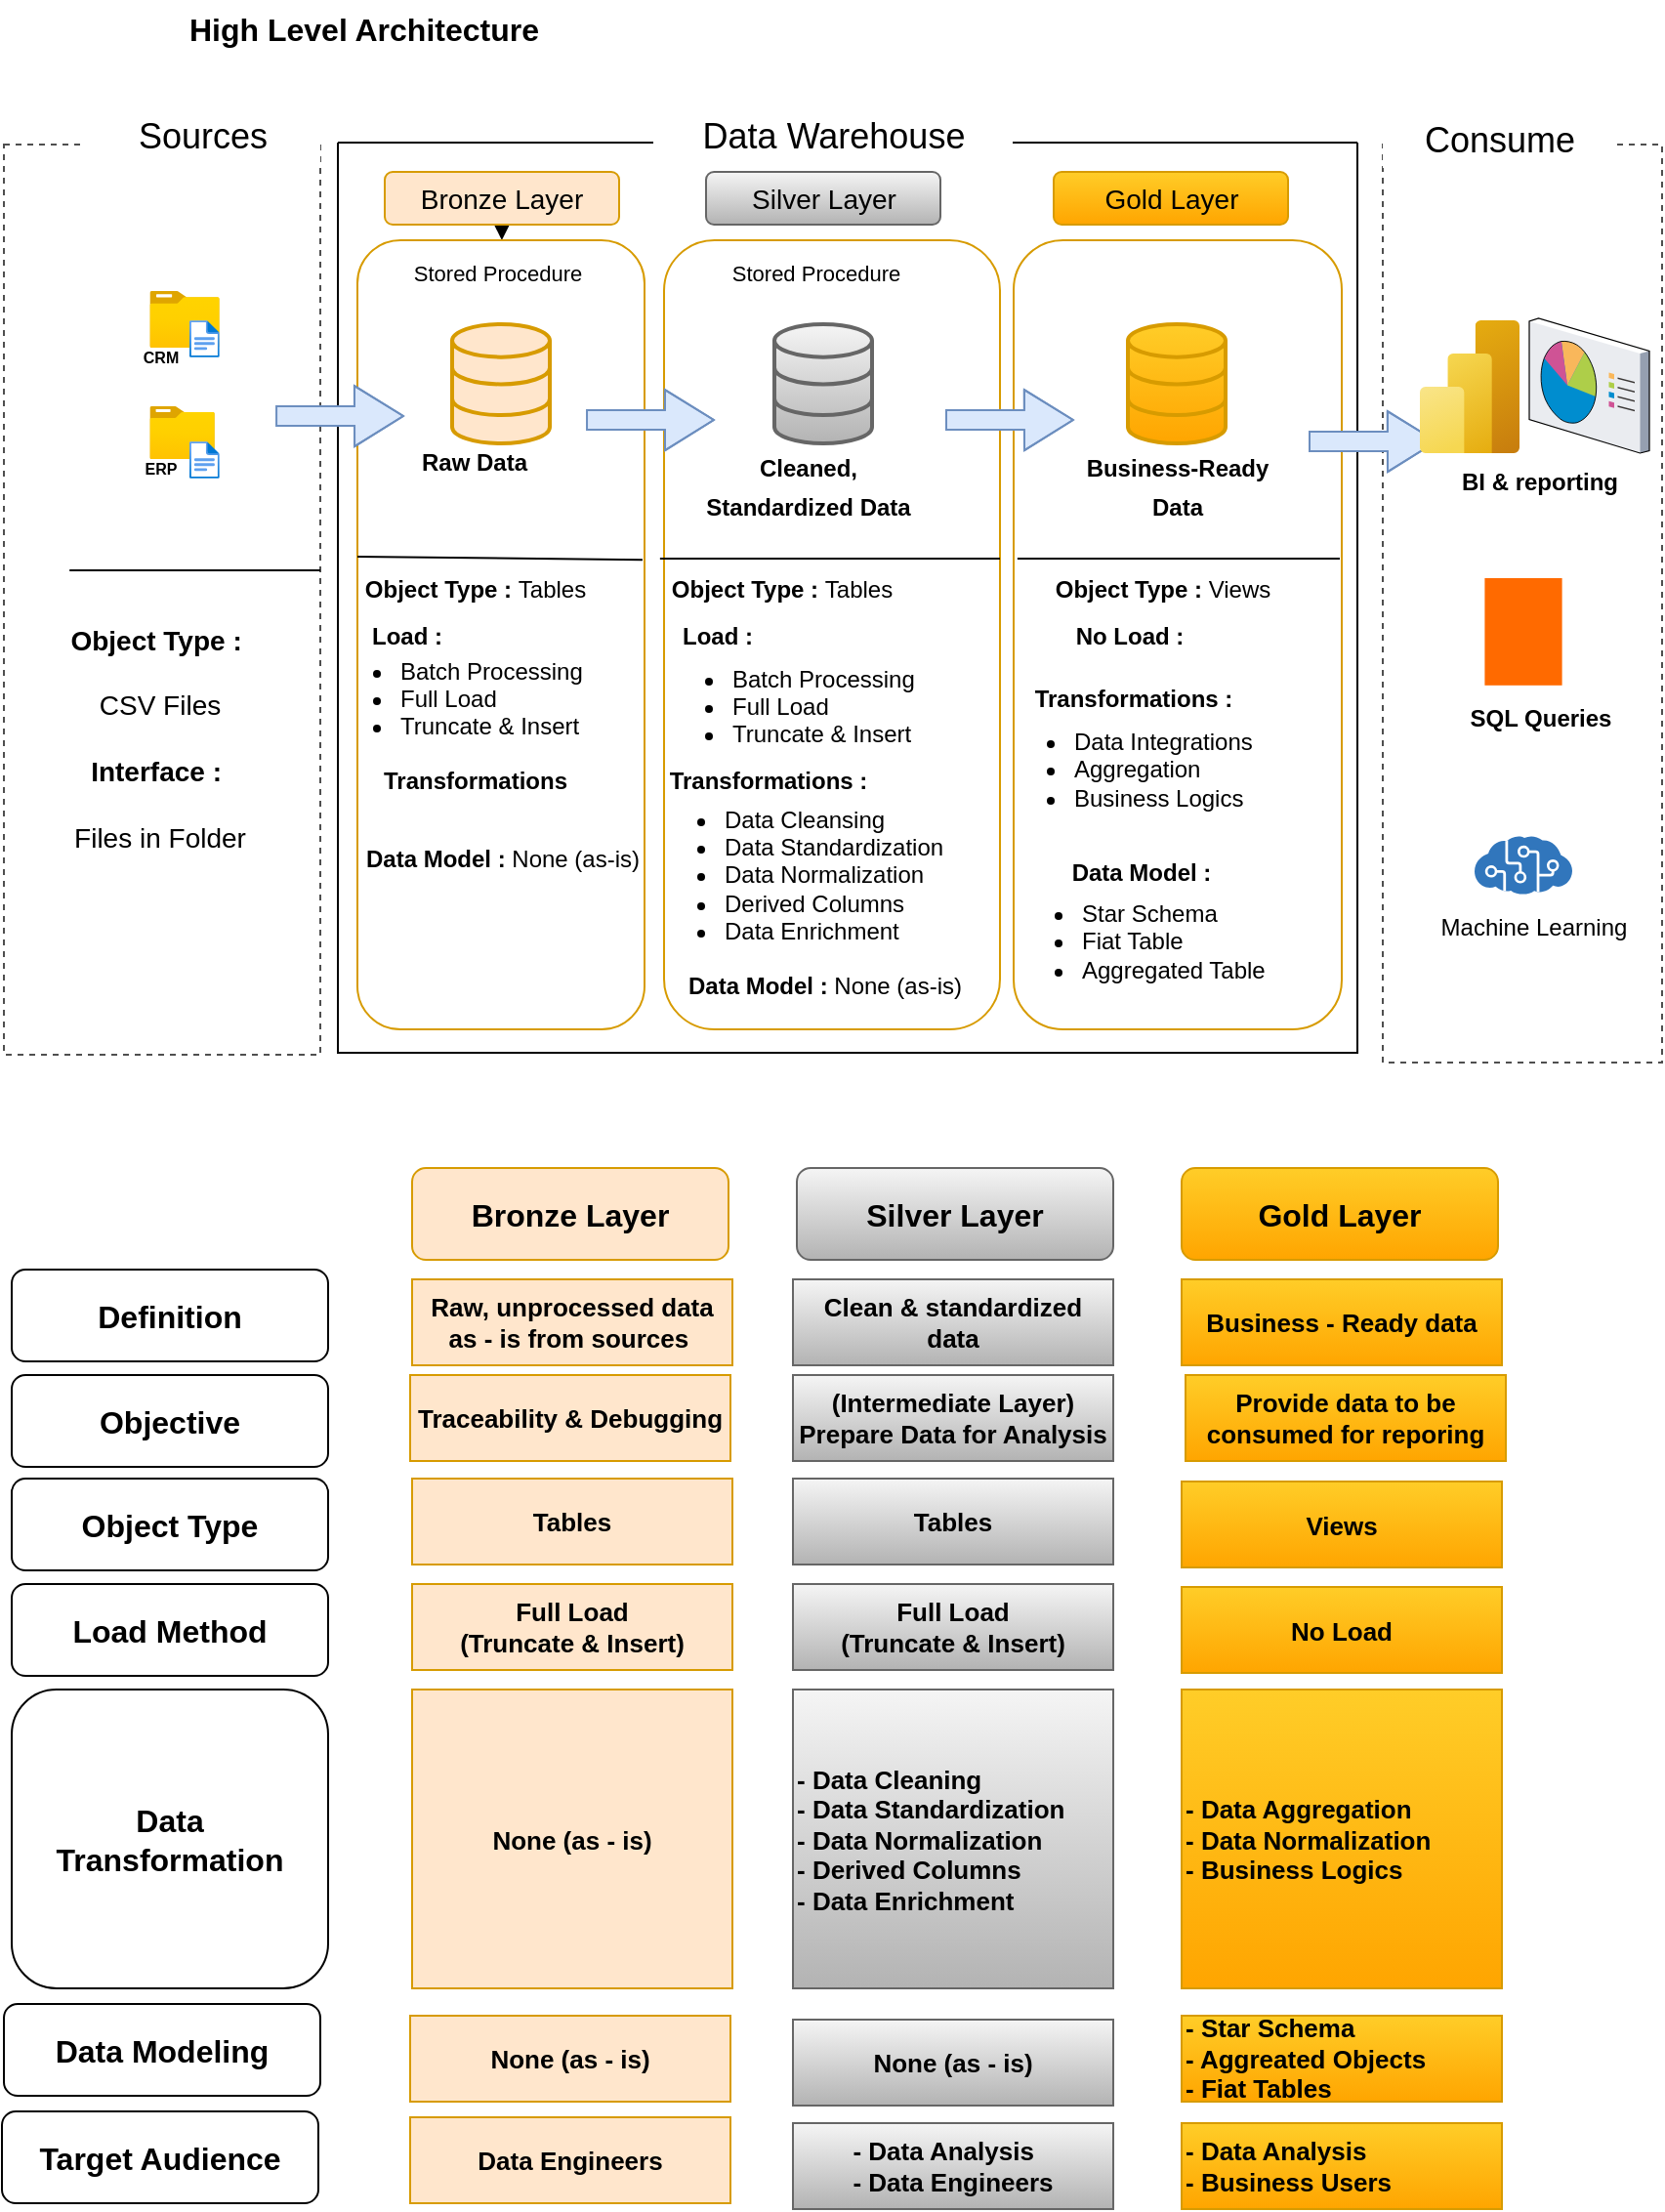 <mxfile version="28.0.4" pages="5">
  <diagram id="Ql24FMoV8OPCsnQG8YXp" name="Page-1">
    <mxGraphModel dx="1143" dy="1448" grid="0" gridSize="10" guides="1" tooltips="1" connect="1" arrows="1" fold="1" page="0" pageScale="1" pageWidth="827" pageHeight="1169" math="0" shadow="0">
      <root>
        <mxCell id="0" />
        <mxCell id="1" parent="0" />
        <mxCell id="pVZp7bhtt_Pac3a2WZZ1-1" value="High Level Architecture" style="text;strokeColor=none;fillColor=none;html=1;align=center;verticalAlign=middle;whiteSpace=wrap;rounded=0;fontSize=16;fontStyle=1" vertex="1" parent="1">
          <mxGeometry x="56" y="-536" width="201" height="30" as="geometry" />
        </mxCell>
        <mxCell id="pVZp7bhtt_Pac3a2WZZ1-2" value="" style="rounded=0;whiteSpace=wrap;html=1;fillColor=none;dashed=1;strokeColor=light-dark(#4f4f4f, #ededed);" vertex="1" parent="1">
          <mxGeometry x="-28" y="-462" width="162" height="466" as="geometry" />
        </mxCell>
        <mxCell id="pVZp7bhtt_Pac3a2WZZ1-3" value="Sources" style="rounded=0;whiteSpace=wrap;html=1;fillColor=default;fontSize=18;strokeColor=none;" vertex="1" parent="1">
          <mxGeometry x="14" y="-481" width="120" height="29" as="geometry" />
        </mxCell>
        <mxCell id="pVZp7bhtt_Pac3a2WZZ1-4" value="" style="swimlane;startSize=0;" vertex="1" parent="1">
          <mxGeometry x="143" y="-463" width="522" height="466" as="geometry" />
        </mxCell>
        <mxCell id="pVZp7bhtt_Pac3a2WZZ1-13" value="" style="edgeStyle=none;curved=1;rounded=0;orthogonalLoop=1;jettySize=auto;html=1;fontSize=12;startSize=8;endSize=8;" edge="1" parent="pVZp7bhtt_Pac3a2WZZ1-4" source="pVZp7bhtt_Pac3a2WZZ1-9" target="pVZp7bhtt_Pac3a2WZZ1-12">
          <mxGeometry relative="1" as="geometry" />
        </mxCell>
        <mxCell id="pVZp7bhtt_Pac3a2WZZ1-9" value="Bronze Layer" style="rounded=1;whiteSpace=wrap;html=1;fontSize=14;fillColor=#ffe6cc;strokeColor=#d79b00;" vertex="1" parent="pVZp7bhtt_Pac3a2WZZ1-4">
          <mxGeometry x="24" y="15" width="120" height="27" as="geometry" />
        </mxCell>
        <mxCell id="pVZp7bhtt_Pac3a2WZZ1-12" value="" style="rounded=1;whiteSpace=wrap;html=1;fontSize=14;fillColor=none;strokeColor=#d79b00;" vertex="1" parent="pVZp7bhtt_Pac3a2WZZ1-4">
          <mxGeometry x="10" y="50" width="147" height="404" as="geometry" />
        </mxCell>
        <mxCell id="pVZp7bhtt_Pac3a2WZZ1-14" value="Silver Layer" style="rounded=1;whiteSpace=wrap;html=1;fontSize=14;fillColor=#f5f5f5;strokeColor=#666666;gradientColor=#b3b3b3;" vertex="1" parent="pVZp7bhtt_Pac3a2WZZ1-4">
          <mxGeometry x="188.5" y="15" width="120" height="27" as="geometry" />
        </mxCell>
        <mxCell id="pVZp7bhtt_Pac3a2WZZ1-15" value="" style="rounded=1;whiteSpace=wrap;html=1;fontSize=14;fillColor=none;strokeColor=#d79b00;" vertex="1" parent="pVZp7bhtt_Pac3a2WZZ1-4">
          <mxGeometry x="167" y="50" width="172" height="404" as="geometry" />
        </mxCell>
        <mxCell id="pVZp7bhtt_Pac3a2WZZ1-16" value="Gold Layer" style="rounded=1;whiteSpace=wrap;html=1;fontSize=14;fillColor=#ffcd28;strokeColor=#d79b00;gradientColor=#ffa500;" vertex="1" parent="pVZp7bhtt_Pac3a2WZZ1-4">
          <mxGeometry x="366.5" y="15" width="120" height="27" as="geometry" />
        </mxCell>
        <mxCell id="pVZp7bhtt_Pac3a2WZZ1-17" value="" style="rounded=1;whiteSpace=wrap;html=1;fontSize=14;fillColor=none;strokeColor=#d79b00;" vertex="1" parent="pVZp7bhtt_Pac3a2WZZ1-4">
          <mxGeometry x="346" y="50" width="168" height="404" as="geometry" />
        </mxCell>
        <mxCell id="pVZp7bhtt_Pac3a2WZZ1-35" value="" style="html=1;verticalLabelPosition=bottom;align=center;labelBackgroundColor=#ffffff;verticalAlign=top;strokeWidth=2;strokeColor=#d79b00;shadow=0;dashed=0;shape=mxgraph.ios7.icons.data;fontSize=15;fillColor=#ffe6cc;" vertex="1" parent="pVZp7bhtt_Pac3a2WZZ1-4">
          <mxGeometry x="58.5" y="93" width="50" height="61" as="geometry" />
        </mxCell>
        <mxCell id="pVZp7bhtt_Pac3a2WZZ1-36" value="" style="html=1;verticalLabelPosition=bottom;align=center;labelBackgroundColor=#ffffff;verticalAlign=top;strokeWidth=2;strokeColor=#666666;shadow=0;dashed=0;shape=mxgraph.ios7.icons.data;fontSize=15;fillColor=#f5f5f5;gradientColor=#b3b3b3;" vertex="1" parent="pVZp7bhtt_Pac3a2WZZ1-4">
          <mxGeometry x="223.5" y="93" width="50" height="61" as="geometry" />
        </mxCell>
        <mxCell id="pVZp7bhtt_Pac3a2WZZ1-37" value="" style="html=1;verticalLabelPosition=bottom;align=center;labelBackgroundColor=#ffffff;verticalAlign=top;strokeWidth=2;strokeColor=#d79b00;shadow=0;dashed=0;shape=mxgraph.ios7.icons.data;fontSize=15;fillColor=#ffcd28;gradientColor=#ffa500;" vertex="1" parent="pVZp7bhtt_Pac3a2WZZ1-4">
          <mxGeometry x="404.5" y="93" width="50" height="61" as="geometry" />
        </mxCell>
        <mxCell id="pVZp7bhtt_Pac3a2WZZ1-40" value="" style="shape=flexArrow;endArrow=classic;html=1;rounded=0;fontSize=12;startSize=8;endSize=8;curved=1;entryX=0.158;entryY=0.455;entryDx=0;entryDy=0;entryPerimeter=0;fillColor=#dae8fc;strokeColor=#6c8ebf;" edge="1" parent="pVZp7bhtt_Pac3a2WZZ1-4">
          <mxGeometry width="50" height="50" relative="1" as="geometry">
            <mxPoint x="127.02" y="142.06" as="sourcePoint" />
            <mxPoint x="192.98" y="142.0" as="targetPoint" />
            <Array as="points">
              <mxPoint x="165.02" y="142.06" />
            </Array>
          </mxGeometry>
        </mxCell>
        <mxCell id="pVZp7bhtt_Pac3a2WZZ1-41" value="" style="shape=flexArrow;endArrow=classic;html=1;rounded=0;fontSize=12;startSize=8;endSize=8;curved=1;entryX=0.158;entryY=0.455;entryDx=0;entryDy=0;entryPerimeter=0;fillColor=#dae8fc;strokeColor=#6c8ebf;" edge="1" parent="pVZp7bhtt_Pac3a2WZZ1-4">
          <mxGeometry width="50" height="50" relative="1" as="geometry">
            <mxPoint x="311" y="142.06" as="sourcePoint" />
            <mxPoint x="376.96" y="142.0" as="targetPoint" />
            <Array as="points">
              <mxPoint x="349" y="142.06" />
            </Array>
          </mxGeometry>
        </mxCell>
        <mxCell id="pVZp7bhtt_Pac3a2WZZ1-43" value="&lt;font style=&quot;font-size: 12px;&quot;&gt;&lt;b style=&quot;&quot;&gt;Raw Data&lt;/b&gt;&lt;/font&gt;" style="text;strokeColor=none;fillColor=none;html=1;align=center;verticalAlign=middle;whiteSpace=wrap;rounded=0;fontSize=16;" vertex="1" parent="pVZp7bhtt_Pac3a2WZZ1-4">
          <mxGeometry x="40" y="147" width="60" height="30" as="geometry" />
        </mxCell>
        <mxCell id="pVZp7bhtt_Pac3a2WZZ1-44" value="&lt;font style=&quot;font-size: 12px;&quot;&gt;&lt;b style=&quot;&quot;&gt;Cleaned, Standardized Data&lt;/b&gt;&lt;/font&gt;" style="text;strokeColor=none;fillColor=none;html=1;align=center;verticalAlign=middle;whiteSpace=wrap;rounded=0;fontSize=16;" vertex="1" parent="pVZp7bhtt_Pac3a2WZZ1-4">
          <mxGeometry x="184" y="160" width="114" height="30" as="geometry" />
        </mxCell>
        <mxCell id="pVZp7bhtt_Pac3a2WZZ1-45" value="&lt;font style=&quot;font-size: 12px;&quot;&gt;&lt;b style=&quot;&quot;&gt;Business-Ready Data&lt;/b&gt;&lt;/font&gt;" style="text;strokeColor=none;fillColor=none;html=1;align=center;verticalAlign=middle;whiteSpace=wrap;rounded=0;fontSize=16;" vertex="1" parent="pVZp7bhtt_Pac3a2WZZ1-4">
          <mxGeometry x="372.5" y="160" width="114" height="30" as="geometry" />
        </mxCell>
        <mxCell id="pVZp7bhtt_Pac3a2WZZ1-49" value="" style="endArrow=none;html=1;rounded=0;fontSize=12;startSize=8;endSize=8;curved=1;exitX=-0.019;exitY=0.552;exitDx=0;exitDy=0;exitPerimeter=0;entryX=0.993;entryY=0.405;entryDx=0;entryDy=0;entryPerimeter=0;" edge="1" parent="pVZp7bhtt_Pac3a2WZZ1-4" target="pVZp7bhtt_Pac3a2WZZ1-12">
          <mxGeometry width="50" height="50" relative="1" as="geometry">
            <mxPoint x="10" y="212" as="sourcePoint" />
            <mxPoint x="130" y="212" as="targetPoint" />
          </mxGeometry>
        </mxCell>
        <mxCell id="pVZp7bhtt_Pac3a2WZZ1-50" value="&lt;div&gt;&lt;div&gt;&lt;br&gt;&lt;/div&gt;&lt;/div&gt;" style="text;strokeColor=none;fillColor=none;html=1;align=center;verticalAlign=middle;whiteSpace=wrap;rounded=0;fontSize=16;" vertex="1" parent="pVZp7bhtt_Pac3a2WZZ1-4">
          <mxGeometry x="12" y="336" width="118" height="42" as="geometry" />
        </mxCell>
        <mxCell id="pVZp7bhtt_Pac3a2WZZ1-54" value="" style="endArrow=none;html=1;rounded=0;fontSize=12;startSize=8;endSize=8;curved=1;exitX=-0.019;exitY=0.552;exitDx=0;exitDy=0;exitPerimeter=0;entryX=1.012;entryY=0.401;entryDx=0;entryDy=0;entryPerimeter=0;" edge="1" parent="pVZp7bhtt_Pac3a2WZZ1-4">
          <mxGeometry width="50" height="50" relative="1" as="geometry">
            <mxPoint x="164.937" y="213.024" as="sourcePoint" />
            <mxPoint x="339.004" y="213.004" as="targetPoint" />
            <Array as="points">
              <mxPoint x="231.35" y="213" />
            </Array>
          </mxGeometry>
        </mxCell>
        <mxCell id="pVZp7bhtt_Pac3a2WZZ1-59" value="&lt;font style=&quot;font-size: 12px;&quot;&gt;Object Type : &lt;span style=&quot;font-weight: normal;&quot;&gt;Tables&lt;/span&gt;&lt;/font&gt;" style="text;strokeColor=none;fillColor=none;html=1;fontSize=24;fontStyle=1;verticalAlign=middle;align=center;" vertex="1" parent="pVZp7bhtt_Pac3a2WZZ1-4">
          <mxGeometry x="177" y="205" width="100" height="40" as="geometry" />
        </mxCell>
        <mxCell id="pVZp7bhtt_Pac3a2WZZ1-60" value="&lt;font style=&quot;font-size: 12px;&quot;&gt;Load :&lt;/font&gt;" style="text;strokeColor=none;fillColor=none;html=1;fontSize=24;fontStyle=1;verticalAlign=middle;align=center;" vertex="1" parent="pVZp7bhtt_Pac3a2WZZ1-4">
          <mxGeometry x="144" y="229" width="100" height="40" as="geometry" />
        </mxCell>
        <mxCell id="pVZp7bhtt_Pac3a2WZZ1-61" value="&lt;ul&gt;&lt;li&gt;Batch Processing&lt;/li&gt;&lt;li&gt;Full Load&lt;/li&gt;&lt;li&gt;Truncate &amp;amp; Insert&lt;/li&gt;&lt;/ul&gt;" style="text;strokeColor=none;fillColor=none;html=1;whiteSpace=wrap;verticalAlign=middle;overflow=hidden;" vertex="1" parent="pVZp7bhtt_Pac3a2WZZ1-4">
          <mxGeometry x="160" y="253" width="138" height="64" as="geometry" />
        </mxCell>
        <mxCell id="pVZp7bhtt_Pac3a2WZZ1-63" value="&lt;ul&gt;&lt;li&gt;Data Cleansing&lt;/li&gt;&lt;li&gt;Data Standardization&lt;/li&gt;&lt;li&gt;Data Normalization&lt;/li&gt;&lt;li&gt;Derived Columns&lt;/li&gt;&lt;li&gt;Data Enrichment&lt;/li&gt;&lt;/ul&gt;" style="text;strokeColor=none;fillColor=none;html=1;whiteSpace=wrap;verticalAlign=middle;overflow=hidden;" vertex="1" parent="pVZp7bhtt_Pac3a2WZZ1-4">
          <mxGeometry x="156" y="325" width="161" height="90" as="geometry" />
        </mxCell>
        <mxCell id="pVZp7bhtt_Pac3a2WZZ1-64" value="&lt;span style=&quot;font-size: 12px;&quot;&gt;Transformations :&lt;/span&gt;" style="text;strokeColor=none;fillColor=none;html=1;fontSize=24;fontStyle=1;verticalAlign=middle;align=center;" vertex="1" parent="pVZp7bhtt_Pac3a2WZZ1-4">
          <mxGeometry x="170" y="303" width="100" height="40" as="geometry" />
        </mxCell>
        <mxCell id="pVZp7bhtt_Pac3a2WZZ1-65" value="&lt;font style=&quot;font-size: 12px;&quot;&gt;Data Model : &lt;span style=&quot;font-weight: normal;&quot;&gt;None (as-is)&lt;/span&gt;&lt;/font&gt;" style="text;strokeColor=none;fillColor=none;html=1;fontSize=24;fontStyle=1;verticalAlign=middle;align=center;" vertex="1" parent="pVZp7bhtt_Pac3a2WZZ1-4">
          <mxGeometry x="198.5" y="408" width="100" height="40" as="geometry" />
        </mxCell>
        <mxCell id="pVZp7bhtt_Pac3a2WZZ1-67" value="&lt;font style=&quot;font-size: 12px;&quot;&gt;Object Type : &lt;span style=&quot;font-weight: normal;&quot;&gt;Tables&lt;/span&gt;&lt;/font&gt;" style="text;strokeColor=none;fillColor=none;html=1;fontSize=24;fontStyle=1;verticalAlign=middle;align=center;" vertex="1" parent="pVZp7bhtt_Pac3a2WZZ1-4">
          <mxGeometry x="20" y="205" width="100" height="40" as="geometry" />
        </mxCell>
        <mxCell id="pVZp7bhtt_Pac3a2WZZ1-68" value="&lt;ul&gt;&lt;li&gt;Batch Processing&lt;/li&gt;&lt;li&gt;Full Load&lt;/li&gt;&lt;li&gt;Truncate &amp;amp; Insert&lt;/li&gt;&lt;/ul&gt;" style="text;strokeColor=none;fillColor=none;html=1;whiteSpace=wrap;verticalAlign=middle;overflow=hidden;" vertex="1" parent="pVZp7bhtt_Pac3a2WZZ1-4">
          <mxGeometry x="-10" y="249" width="138" height="64" as="geometry" />
        </mxCell>
        <mxCell id="pVZp7bhtt_Pac3a2WZZ1-70" value="&lt;font style=&quot;font-size: 12px;&quot;&gt;Load :&lt;/font&gt;" style="text;strokeColor=none;fillColor=none;html=1;fontSize=24;fontStyle=1;verticalAlign=middle;align=center;" vertex="1" parent="pVZp7bhtt_Pac3a2WZZ1-4">
          <mxGeometry x="-15" y="229" width="100" height="40" as="geometry" />
        </mxCell>
        <mxCell id="pVZp7bhtt_Pac3a2WZZ1-71" value="&lt;span style=&quot;font-size: 12px;&quot;&gt;Transformations&lt;/span&gt;" style="text;strokeColor=none;fillColor=none;html=1;fontSize=24;fontStyle=1;verticalAlign=middle;align=center;" vertex="1" parent="pVZp7bhtt_Pac3a2WZZ1-4">
          <mxGeometry x="20" y="303" width="100" height="40" as="geometry" />
        </mxCell>
        <mxCell id="pVZp7bhtt_Pac3a2WZZ1-73" value="&lt;font style=&quot;font-size: 12px;&quot;&gt;Data Model : &lt;span style=&quot;font-weight: normal;&quot;&gt;None (as-is)&lt;/span&gt;&lt;/font&gt;" style="text;strokeColor=none;fillColor=none;html=1;fontSize=24;fontStyle=1;verticalAlign=middle;align=center;" vertex="1" parent="pVZp7bhtt_Pac3a2WZZ1-4">
          <mxGeometry x="34" y="343" width="100" height="40" as="geometry" />
        </mxCell>
        <mxCell id="pVZp7bhtt_Pac3a2WZZ1-38" value="" style="shape=flexArrow;endArrow=classic;html=1;rounded=0;fontSize=12;startSize=8;endSize=8;curved=1;entryX=0.158;entryY=0.455;entryDx=0;entryDy=0;entryPerimeter=0;fillColor=#dae8fc;strokeColor=#6c8ebf;" edge="1" parent="pVZp7bhtt_Pac3a2WZZ1-4">
          <mxGeometry width="50" height="50" relative="1" as="geometry">
            <mxPoint x="-31.96" y="140.06" as="sourcePoint" />
            <mxPoint x="34.0" y="140.0" as="targetPoint" />
            <Array as="points">
              <mxPoint x="6.04" y="140.06" />
            </Array>
          </mxGeometry>
        </mxCell>
        <mxCell id="pVZp7bhtt_Pac3a2WZZ1-5" value="Data Warehouse" style="rounded=0;whiteSpace=wrap;html=1;fillColor=default;fontSize=18;strokeColor=none;" vertex="1" parent="pVZp7bhtt_Pac3a2WZZ1-4">
          <mxGeometry x="161.5" y="-18" width="184" height="29" as="geometry" />
        </mxCell>
        <mxCell id="pVZp7bhtt_Pac3a2WZZ1-77" value="" style="endArrow=none;html=1;rounded=0;fontSize=12;startSize=8;endSize=8;curved=1;exitX=-0.019;exitY=0.552;exitDx=0;exitDy=0;exitPerimeter=0;" edge="1" parent="pVZp7bhtt_Pac3a2WZZ1-4">
          <mxGeometry width="50" height="50" relative="1" as="geometry">
            <mxPoint x="347.937" y="213.024" as="sourcePoint" />
            <mxPoint x="513" y="213" as="targetPoint" />
            <Array as="points">
              <mxPoint x="414.35" y="213" />
            </Array>
          </mxGeometry>
        </mxCell>
        <mxCell id="pVZp7bhtt_Pac3a2WZZ1-78" value="&lt;font style=&quot;font-size: 12px;&quot;&gt;Object Type : &lt;span style=&quot;font-weight: normal;&quot;&gt;Views&lt;/span&gt;&lt;/font&gt;" style="text;strokeColor=none;fillColor=none;html=1;fontSize=24;fontStyle=1;verticalAlign=middle;align=center;" vertex="1" parent="pVZp7bhtt_Pac3a2WZZ1-4">
          <mxGeometry x="359" y="205" width="126" height="40" as="geometry" />
        </mxCell>
        <mxCell id="pVZp7bhtt_Pac3a2WZZ1-80" value="&lt;font style=&quot;font-size: 12px;&quot;&gt;No Load :&lt;/font&gt;" style="text;strokeColor=none;fillColor=none;html=1;fontSize=24;fontStyle=1;verticalAlign=middle;align=center;" vertex="1" parent="pVZp7bhtt_Pac3a2WZZ1-4">
          <mxGeometry x="354.5" y="229" width="100" height="40" as="geometry" />
        </mxCell>
        <mxCell id="pVZp7bhtt_Pac3a2WZZ1-81" value="&lt;span style=&quot;font-size: 12px;&quot;&gt;Transformations :&lt;/span&gt;" style="text;strokeColor=none;fillColor=none;html=1;fontSize=24;fontStyle=1;verticalAlign=middle;align=center;" vertex="1" parent="pVZp7bhtt_Pac3a2WZZ1-4">
          <mxGeometry x="357" y="261" width="100" height="40" as="geometry" />
        </mxCell>
        <mxCell id="pVZp7bhtt_Pac3a2WZZ1-82" value="&lt;ul&gt;&lt;li&gt;Data Integrations&lt;/li&gt;&lt;li&gt;Aggregation&lt;/li&gt;&lt;li&gt;Business Logics&lt;/li&gt;&lt;/ul&gt;" style="text;strokeColor=none;fillColor=none;html=1;whiteSpace=wrap;verticalAlign=middle;overflow=hidden;" vertex="1" parent="pVZp7bhtt_Pac3a2WZZ1-4">
          <mxGeometry x="335" y="278" width="161" height="86" as="geometry" />
        </mxCell>
        <mxCell id="pVZp7bhtt_Pac3a2WZZ1-83" value="&lt;ul&gt;&lt;li&gt;Star Schema&lt;/li&gt;&lt;li&gt;Fiat Table&lt;/li&gt;&lt;li&gt;Aggregated Table&lt;/li&gt;&lt;/ul&gt;" style="text;strokeColor=none;fillColor=none;html=1;whiteSpace=wrap;verticalAlign=middle;overflow=hidden;" vertex="1" parent="pVZp7bhtt_Pac3a2WZZ1-4">
          <mxGeometry x="339" y="366" width="161" height="86" as="geometry" />
        </mxCell>
        <mxCell id="pVZp7bhtt_Pac3a2WZZ1-84" value="&lt;span style=&quot;font-size: 12px;&quot;&gt;Data Model :&lt;/span&gt;" style="text;strokeColor=none;fillColor=none;html=1;fontSize=24;fontStyle=1;verticalAlign=middle;align=center;" vertex="1" parent="pVZp7bhtt_Pac3a2WZZ1-4">
          <mxGeometry x="361" y="350" width="100" height="40" as="geometry" />
        </mxCell>
        <mxCell id="DOv89-SnYFXpJo4EF_KC-1" value="&lt;font style=&quot;font-size: 11px;&quot;&gt;Stored Procedure&lt;/font&gt;" style="text;strokeColor=none;fillColor=none;html=1;align=center;verticalAlign=middle;whiteSpace=wrap;rounded=0;fontSize=16;" vertex="1" parent="pVZp7bhtt_Pac3a2WZZ1-4">
          <mxGeometry x="32.5" y="50" width="97.5" height="30" as="geometry" />
        </mxCell>
        <mxCell id="DOv89-SnYFXpJo4EF_KC-42" value="&lt;font style=&quot;font-size: 11px;&quot;&gt;Stored Procedure&lt;/font&gt;" style="text;strokeColor=none;fillColor=none;html=1;align=center;verticalAlign=middle;whiteSpace=wrap;rounded=0;fontSize=16;" vertex="1" parent="pVZp7bhtt_Pac3a2WZZ1-4">
          <mxGeometry x="196" y="50" width="97.5" height="30" as="geometry" />
        </mxCell>
        <mxCell id="pVZp7bhtt_Pac3a2WZZ1-6" value="" style="rounded=0;whiteSpace=wrap;html=1;fillColor=none;dashed=1;strokeColor=light-dark(#4f4f4f, #ededed);" vertex="1" parent="1">
          <mxGeometry x="678" y="-462" width="143" height="470" as="geometry" />
        </mxCell>
        <mxCell id="pVZp7bhtt_Pac3a2WZZ1-7" value="Consume" style="rounded=0;whiteSpace=wrap;html=1;fillColor=default;fontSize=18;strokeColor=none;" vertex="1" parent="1">
          <mxGeometry x="678" y="-479" width="120" height="29" as="geometry" />
        </mxCell>
        <mxCell id="pVZp7bhtt_Pac3a2WZZ1-20" value="" style="image;aspect=fixed;html=1;points=[];align=center;fontSize=10;image=img/lib/azure2/general/Folder_Blank.svg;" vertex="1" parent="1">
          <mxGeometry x="46.67" y="-387" width="35.73" height="29" as="geometry" />
        </mxCell>
        <mxCell id="pVZp7bhtt_Pac3a2WZZ1-21" value="" style="image;aspect=fixed;html=1;points=[];align=center;fontSize=12;image=img/lib/azure2/general/File.svg;" vertex="1" parent="1">
          <mxGeometry x="66.98" y="-372" width="15.42" height="19" as="geometry" />
        </mxCell>
        <mxCell id="pVZp7bhtt_Pac3a2WZZ1-22" value="CRM" style="text;strokeColor=none;fillColor=none;html=1;align=center;verticalAlign=middle;whiteSpace=wrap;rounded=0;fontSize=8;fontStyle=1" vertex="1" parent="1">
          <mxGeometry x="31" y="-358" width="43" height="9" as="geometry" />
        </mxCell>
        <mxCell id="pVZp7bhtt_Pac3a2WZZ1-23" value="" style="image;aspect=fixed;html=1;points=[];align=center;fontSize=10;image=img/lib/azure2/general/Folder_Blank.svg;" vertex="1" parent="1">
          <mxGeometry x="46.67" y="-328" width="33.27" height="27" as="geometry" />
        </mxCell>
        <mxCell id="pVZp7bhtt_Pac3a2WZZ1-28" value="" style="image;aspect=fixed;html=1;points=[];align=center;fontSize=12;image=img/lib/azure2/general/File.svg;" vertex="1" parent="1">
          <mxGeometry x="66.98" y="-310" width="15.42" height="19" as="geometry" />
        </mxCell>
        <mxCell id="pVZp7bhtt_Pac3a2WZZ1-33" value="" style="endArrow=none;html=1;rounded=0;fontSize=12;startSize=8;endSize=8;curved=1;exitX=-0.019;exitY=0.552;exitDx=0;exitDy=0;exitPerimeter=0;entryX=0.992;entryY=0.552;entryDx=0;entryDy=0;entryPerimeter=0;" edge="1" parent="1">
          <mxGeometry width="50" height="50" relative="1" as="geometry">
            <mxPoint x="5.607" y="-243.976" as="sourcePoint" />
            <mxPoint x="134.004" y="-243.976" as="targetPoint" />
            <Array as="points">
              <mxPoint x="72.02" y="-244" />
            </Array>
          </mxGeometry>
        </mxCell>
        <mxCell id="pVZp7bhtt_Pac3a2WZZ1-34" value="&lt;font&gt;&lt;b&gt;Object Type :&lt;/b&gt;&amp;nbsp;&lt;/font&gt;&lt;div&gt;&lt;font&gt;&lt;br&gt;&lt;/font&gt;&lt;/div&gt;&lt;div&gt;&lt;font&gt;CSV Files&lt;/font&gt;&lt;div&gt;&lt;br&gt;&lt;div&gt;&lt;font&gt;&lt;b&gt;Interface :&amp;nbsp;&lt;/b&gt;&lt;/font&gt;&lt;/div&gt;&lt;div&gt;&lt;font&gt;&lt;br&gt;&lt;/font&gt;&lt;/div&gt;&lt;div&gt;&lt;font&gt;Files in Folder&lt;/font&gt;&lt;/div&gt;&lt;/div&gt;&lt;/div&gt;" style="text;strokeColor=none;fillColor=none;html=1;align=center;verticalAlign=middle;whiteSpace=wrap;rounded=0;fontSize=14;" vertex="1" parent="1">
          <mxGeometry x="-18" y="-179" width="140" height="41" as="geometry" />
        </mxCell>
        <mxCell id="pVZp7bhtt_Pac3a2WZZ1-42" value="" style="shape=flexArrow;endArrow=classic;html=1;rounded=0;fontSize=12;startSize=8;endSize=8;curved=1;entryX=0.158;entryY=0.455;entryDx=0;entryDy=0;entryPerimeter=0;fillColor=#dae8fc;strokeColor=#6c8ebf;" edge="1" parent="1">
          <mxGeometry width="50" height="50" relative="1" as="geometry">
            <mxPoint x="640" y="-309.94" as="sourcePoint" />
            <mxPoint x="705.96" y="-310.0" as="targetPoint" />
            <Array as="points">
              <mxPoint x="678" y="-309.94" />
            </Array>
          </mxGeometry>
        </mxCell>
        <mxCell id="pVZp7bhtt_Pac3a2WZZ1-56" value="ERP" style="text;strokeColor=none;fillColor=none;html=1;align=center;verticalAlign=middle;whiteSpace=wrap;rounded=0;fontSize=8;fontStyle=1" vertex="1" parent="1">
          <mxGeometry x="31" y="-301" width="43" height="9" as="geometry" />
        </mxCell>
        <mxCell id="pVZp7bhtt_Pac3a2WZZ1-85" value="" style="image;aspect=fixed;html=1;points=[];align=center;fontSize=12;image=img/lib/azure2/analytics/Power_BI_Embedded.svg;" vertex="1" parent="1">
          <mxGeometry x="697" y="-372" width="51" height="68" as="geometry" />
        </mxCell>
        <mxCell id="pVZp7bhtt_Pac3a2WZZ1-86" value="" style="verticalLabelPosition=bottom;sketch=0;aspect=fixed;html=1;verticalAlign=top;strokeColor=none;align=center;outlineConnect=0;shape=mxgraph.citrix.reporting;" vertex="1" parent="1">
          <mxGeometry x="753" y="-373" width="61.5" height="69" as="geometry" />
        </mxCell>
        <mxCell id="pVZp7bhtt_Pac3a2WZZ1-87" value="&lt;font style=&quot;font-size: 12px;&quot;&gt;&lt;b style=&quot;&quot;&gt;BI &amp;amp; reporting&lt;/b&gt;&lt;/font&gt;" style="text;strokeColor=none;fillColor=none;html=1;align=center;verticalAlign=middle;whiteSpace=wrap;rounded=0;fontSize=16;" vertex="1" parent="1">
          <mxGeometry x="709" y="-306" width="99" height="30" as="geometry" />
        </mxCell>
        <mxCell id="pVZp7bhtt_Pac3a2WZZ1-88" value="" style="points=[];aspect=fixed;html=1;align=center;shadow=0;dashed=0;fillColor=#FF6A00;strokeColor=none;shape=mxgraph.alibaba_cloud.sqlserver;" vertex="1" parent="1">
          <mxGeometry x="730.2" y="-240" width="39.6" height="54.9" as="geometry" />
        </mxCell>
        <mxCell id="pVZp7bhtt_Pac3a2WZZ1-89" value="&lt;font style=&quot;font-size: 12px;&quot;&gt;SQL Queries&lt;/font&gt;" style="text;strokeColor=none;fillColor=none;html=1;align=center;verticalAlign=middle;whiteSpace=wrap;rounded=0;fontSize=16;fontStyle=1" vertex="1" parent="1">
          <mxGeometry x="720.5" y="-185.1" width="76" height="30" as="geometry" />
        </mxCell>
        <mxCell id="pVZp7bhtt_Pac3a2WZZ1-90" value="" style="image;sketch=0;aspect=fixed;html=1;points=[];align=center;fontSize=12;image=img/lib/mscae/Cognitive_Services.svg;" vertex="1" parent="1">
          <mxGeometry x="725" y="-108" width="50" height="30" as="geometry" />
        </mxCell>
        <mxCell id="pVZp7bhtt_Pac3a2WZZ1-92" value="&lt;font style=&quot;font-size: 12px;&quot;&gt;Machine Learning&lt;/font&gt;" style="text;strokeColor=none;fillColor=none;html=1;align=center;verticalAlign=middle;whiteSpace=wrap;rounded=0;fontSize=16;" vertex="1" parent="1">
          <mxGeometry x="705" y="-78" width="101" height="30" as="geometry" />
        </mxCell>
        <mxCell id="8EI9abZeYAK8cdlUzPf_-3" value="Definition" style="rounded=1;whiteSpace=wrap;html=1;fontStyle=1;fontFamily=Helvetica;fontSize=16;" vertex="1" parent="1">
          <mxGeometry x="-24" y="114" width="162" height="47" as="geometry" />
        </mxCell>
        <mxCell id="8EI9abZeYAK8cdlUzPf_-4" value="Objective" style="rounded=1;whiteSpace=wrap;html=1;fontStyle=1;fontFamily=Helvetica;fontSize=16;" vertex="1" parent="1">
          <mxGeometry x="-24" y="168" width="162" height="47" as="geometry" />
        </mxCell>
        <mxCell id="8EI9abZeYAK8cdlUzPf_-5" value="Object Type" style="rounded=1;whiteSpace=wrap;html=1;fontStyle=1;fontFamily=Helvetica;fontSize=16;" vertex="1" parent="1">
          <mxGeometry x="-24" y="221" width="162" height="47" as="geometry" />
        </mxCell>
        <mxCell id="8EI9abZeYAK8cdlUzPf_-6" value="Load Method" style="rounded=1;whiteSpace=wrap;html=1;fontStyle=1;fontFamily=Helvetica;fontSize=16;" vertex="1" parent="1">
          <mxGeometry x="-24" y="275" width="162" height="47" as="geometry" />
        </mxCell>
        <mxCell id="8EI9abZeYAK8cdlUzPf_-7" value="Data&lt;div&gt;Transformation&lt;/div&gt;" style="rounded=1;whiteSpace=wrap;html=1;fontStyle=1;fontFamily=Helvetica;fontSize=16;" vertex="1" parent="1">
          <mxGeometry x="-24" y="329" width="162" height="153" as="geometry" />
        </mxCell>
        <mxCell id="8EI9abZeYAK8cdlUzPf_-8" value="Data Modeling" style="rounded=1;whiteSpace=wrap;html=1;fontStyle=1;fontFamily=Helvetica;fontSize=16;" vertex="1" parent="1">
          <mxGeometry x="-28" y="490" width="162" height="47" as="geometry" />
        </mxCell>
        <mxCell id="8EI9abZeYAK8cdlUzPf_-9" value="Target Audience" style="rounded=1;whiteSpace=wrap;html=1;fontStyle=1;fontFamily=Helvetica;fontSize=16;" vertex="1" parent="1">
          <mxGeometry x="-29" y="545" width="162" height="47" as="geometry" />
        </mxCell>
        <mxCell id="8EI9abZeYAK8cdlUzPf_-10" value="Bronze Layer" style="rounded=1;whiteSpace=wrap;html=1;fontStyle=1;fontFamily=Helvetica;fontSize=16;fillColor=#ffe6cc;strokeColor=#d79b00;" vertex="1" parent="1">
          <mxGeometry x="181" y="62" width="162" height="47" as="geometry" />
        </mxCell>
        <mxCell id="8EI9abZeYAK8cdlUzPf_-11" value="&lt;b&gt;&lt;font style=&quot;font-size: 13px;&quot;&gt;Raw, unprocessed data as - is from sources&amp;nbsp;&lt;/font&gt;&lt;/b&gt;" style="rounded=0;whiteSpace=wrap;html=1;fillColor=#ffe6cc;strokeColor=#d79b00;" vertex="1" parent="1">
          <mxGeometry x="181" y="119" width="164" height="44" as="geometry" />
        </mxCell>
        <mxCell id="8EI9abZeYAK8cdlUzPf_-12" value="&lt;b&gt;&lt;font style=&quot;font-size: 13px;&quot;&gt;Traceability &amp;amp; Debugging&lt;/font&gt;&lt;/b&gt;" style="rounded=0;whiteSpace=wrap;html=1;fillColor=#ffe6cc;strokeColor=#d79b00;" vertex="1" parent="1">
          <mxGeometry x="180" y="168" width="164" height="44" as="geometry" />
        </mxCell>
        <mxCell id="8EI9abZeYAK8cdlUzPf_-13" value="&lt;b&gt;&lt;font style=&quot;font-size: 13px;&quot;&gt;Tables&lt;/font&gt;&lt;/b&gt;" style="rounded=0;whiteSpace=wrap;html=1;fillColor=#ffe6cc;strokeColor=#d79b00;" vertex="1" parent="1">
          <mxGeometry x="181" y="221" width="164" height="44" as="geometry" />
        </mxCell>
        <mxCell id="8EI9abZeYAK8cdlUzPf_-14" value="&lt;b&gt;&lt;font style=&quot;font-size: 13px;&quot;&gt;Full Load&lt;/font&gt;&lt;/b&gt;&lt;div&gt;&lt;b&gt;&lt;font style=&quot;font-size: 13px;&quot;&gt;(Truncate &amp;amp; Insert)&lt;/font&gt;&lt;/b&gt;&lt;/div&gt;" style="rounded=0;whiteSpace=wrap;html=1;fillColor=#ffe6cc;strokeColor=#d79b00;" vertex="1" parent="1">
          <mxGeometry x="181" y="275" width="164" height="44" as="geometry" />
        </mxCell>
        <mxCell id="8EI9abZeYAK8cdlUzPf_-15" value="&lt;span style=&quot;font-size: 13px;&quot;&gt;&lt;b&gt;None (as - is)&lt;/b&gt;&lt;/span&gt;" style="rounded=0;whiteSpace=wrap;html=1;fillColor=#ffe6cc;strokeColor=#d79b00;" vertex="1" parent="1">
          <mxGeometry x="181" y="329" width="164" height="153" as="geometry" />
        </mxCell>
        <mxCell id="8EI9abZeYAK8cdlUzPf_-16" value="&lt;b style=&quot;font-size: 13px;&quot;&gt;None (as - is)&lt;/b&gt;" style="rounded=0;whiteSpace=wrap;html=1;fillColor=#ffe6cc;strokeColor=#d79b00;" vertex="1" parent="1">
          <mxGeometry x="180" y="496" width="164" height="44" as="geometry" />
        </mxCell>
        <mxCell id="8EI9abZeYAK8cdlUzPf_-17" value="&lt;span style=&quot;font-size: 13px;&quot;&gt;&lt;b&gt;Data Engineers&lt;/b&gt;&lt;/span&gt;" style="rounded=0;whiteSpace=wrap;html=1;fillColor=#ffe6cc;strokeColor=#d79b00;" vertex="1" parent="1">
          <mxGeometry x="180" y="548" width="164" height="44" as="geometry" />
        </mxCell>
        <mxCell id="8EI9abZeYAK8cdlUzPf_-18" value="Silver Layer" style="rounded=1;whiteSpace=wrap;html=1;fontStyle=1;fontFamily=Helvetica;fontSize=16;fillColor=#f5f5f5;strokeColor=#666666;gradientColor=#b3b3b3;" vertex="1" parent="1">
          <mxGeometry x="378" y="62" width="162" height="47" as="geometry" />
        </mxCell>
        <mxCell id="8EI9abZeYAK8cdlUzPf_-19" value="&lt;b&gt;&lt;font style=&quot;font-size: 13px;&quot;&gt;Clean &amp;amp; standardized data&lt;/font&gt;&lt;/b&gt;" style="rounded=0;whiteSpace=wrap;html=1;fillColor=#f5f5f5;strokeColor=#666666;gradientColor=#b3b3b3;" vertex="1" parent="1">
          <mxGeometry x="376" y="119" width="164" height="44" as="geometry" />
        </mxCell>
        <mxCell id="8EI9abZeYAK8cdlUzPf_-20" value="&lt;b&gt;&lt;font style=&quot;font-size: 13px;&quot;&gt;(Intermediate Layer)&lt;/font&gt;&lt;/b&gt;&lt;div&gt;&lt;b&gt;&lt;font style=&quot;font-size: 13px;&quot;&gt;Prepare Data for Analysis&lt;/font&gt;&lt;/b&gt;&lt;/div&gt;" style="rounded=0;whiteSpace=wrap;html=1;fillColor=#f5f5f5;strokeColor=#666666;gradientColor=#b3b3b3;" vertex="1" parent="1">
          <mxGeometry x="376" y="168" width="164" height="44" as="geometry" />
        </mxCell>
        <mxCell id="8EI9abZeYAK8cdlUzPf_-21" value="&lt;b&gt;&lt;font style=&quot;font-size: 13px;&quot;&gt;Tables&lt;/font&gt;&lt;/b&gt;" style="rounded=0;whiteSpace=wrap;html=1;fillColor=#f5f5f5;strokeColor=#666666;gradientColor=#b3b3b3;" vertex="1" parent="1">
          <mxGeometry x="376" y="221" width="164" height="44" as="geometry" />
        </mxCell>
        <mxCell id="8EI9abZeYAK8cdlUzPf_-22" value="&lt;b&gt;&lt;font style=&quot;font-size: 13px;&quot;&gt;Full Load&lt;/font&gt;&lt;/b&gt;&lt;div&gt;&lt;b&gt;&lt;font style=&quot;font-size: 13px;&quot;&gt;(Truncate &amp;amp; Insert)&lt;/font&gt;&lt;/b&gt;&lt;/div&gt;" style="rounded=0;whiteSpace=wrap;html=1;fillColor=#f5f5f5;strokeColor=#666666;gradientColor=#b3b3b3;" vertex="1" parent="1">
          <mxGeometry x="376" y="275" width="164" height="44" as="geometry" />
        </mxCell>
        <mxCell id="8EI9abZeYAK8cdlUzPf_-23" value="&lt;div style=&quot;&quot;&gt;&lt;b style=&quot;font-size: 13px; background-color: transparent; color: light-dark(rgb(0, 0, 0), rgb(255, 255, 255));&quot;&gt;- Data Cleaning&lt;/b&gt;&lt;/div&gt;&lt;div&gt;&lt;span style=&quot;font-size: 13px;&quot;&gt;&lt;b&gt;- Data Standardization&lt;/b&gt;&lt;/span&gt;&lt;/div&gt;&lt;div style=&quot;&quot;&gt;&lt;span style=&quot;font-size: 13px;&quot;&gt;&lt;b&gt;- Data Normalization&lt;/b&gt;&lt;/span&gt;&lt;/div&gt;&lt;div style=&quot;&quot;&gt;&lt;span style=&quot;font-size: 13px;&quot;&gt;&lt;b&gt;- Derived Columns&lt;/b&gt;&lt;/span&gt;&lt;/div&gt;&lt;div style=&quot;&quot;&gt;&lt;span style=&quot;font-size: 13px;&quot;&gt;&lt;b&gt;- Data Enrichment&lt;/b&gt;&lt;/span&gt;&lt;/div&gt;" style="rounded=0;whiteSpace=wrap;html=1;fillColor=#f5f5f5;strokeColor=#666666;gradientColor=#b3b3b3;align=left;" vertex="1" parent="1">
          <mxGeometry x="376" y="329" width="164" height="153" as="geometry" />
        </mxCell>
        <mxCell id="8EI9abZeYAK8cdlUzPf_-24" value="&lt;b style=&quot;font-size: 13px;&quot;&gt;None (as - is)&lt;/b&gt;" style="rounded=0;whiteSpace=wrap;html=1;fillColor=#f5f5f5;strokeColor=#666666;gradientColor=#b3b3b3;" vertex="1" parent="1">
          <mxGeometry x="376" y="498" width="164" height="44" as="geometry" />
        </mxCell>
        <mxCell id="8EI9abZeYAK8cdlUzPf_-25" value="&lt;div style=&quot;text-align: left;&quot;&gt;&lt;b style=&quot;font-size: 13px; background-color: transparent; color: light-dark(rgb(0, 0, 0), rgb(255, 255, 255));&quot;&gt;- Data Analysis&lt;/b&gt;&lt;/div&gt;&lt;div style=&quot;text-align: left;&quot;&gt;&lt;span style=&quot;font-size: 13px;&quot;&gt;&lt;b&gt;- Data Engineers&lt;/b&gt;&lt;/span&gt;&lt;/div&gt;" style="rounded=0;whiteSpace=wrap;html=1;fillColor=#f5f5f5;strokeColor=#666666;gradientColor=#b3b3b3;" vertex="1" parent="1">
          <mxGeometry x="376" y="551" width="164" height="44" as="geometry" />
        </mxCell>
        <mxCell id="8EI9abZeYAK8cdlUzPf_-26" value="Gold Layer" style="rounded=1;whiteSpace=wrap;html=1;fontStyle=1;fontFamily=Helvetica;fontSize=16;fillColor=#ffcd28;strokeColor=#d79b00;gradientColor=#ffa500;" vertex="1" parent="1">
          <mxGeometry x="575" y="62" width="162" height="47" as="geometry" />
        </mxCell>
        <mxCell id="8EI9abZeYAK8cdlUzPf_-27" value="&lt;b&gt;&lt;font style=&quot;font-size: 13px;&quot;&gt;Business - Ready data&lt;/font&gt;&lt;/b&gt;" style="rounded=0;whiteSpace=wrap;html=1;fillColor=#ffcd28;strokeColor=#d79b00;gradientColor=#ffa500;" vertex="1" parent="1">
          <mxGeometry x="575" y="119" width="164" height="44" as="geometry" />
        </mxCell>
        <mxCell id="8EI9abZeYAK8cdlUzPf_-28" value="&lt;span style=&quot;font-size: 13px;&quot;&gt;&lt;b&gt;Provide data to be consumed for reporing&lt;/b&gt;&lt;/span&gt;" style="rounded=0;whiteSpace=wrap;html=1;fillColor=#ffcd28;strokeColor=#d79b00;gradientColor=#ffa500;" vertex="1" parent="1">
          <mxGeometry x="577" y="168" width="164" height="44" as="geometry" />
        </mxCell>
        <mxCell id="EV2n-CKlgunqHdXCwmMU-1" value="&lt;b&gt;&lt;font style=&quot;font-size: 13px;&quot;&gt;Views&lt;/font&gt;&lt;/b&gt;" style="rounded=0;whiteSpace=wrap;html=1;fillColor=#ffcd28;strokeColor=#d79b00;gradientColor=#ffa500;" vertex="1" parent="1">
          <mxGeometry x="575" y="222.5" width="164" height="44" as="geometry" />
        </mxCell>
        <mxCell id="EV2n-CKlgunqHdXCwmMU-2" value="&lt;div&gt;&lt;b&gt;&lt;font style=&quot;font-size: 13px;&quot;&gt;&lt;br&gt;&lt;/font&gt;&lt;/b&gt;&lt;/div&gt;&lt;b&gt;&lt;font style=&quot;font-size: 13px;&quot;&gt;No Load&lt;/font&gt;&lt;/b&gt;&lt;div&gt;&lt;br&gt;&lt;/div&gt;" style="rounded=0;whiteSpace=wrap;html=1;fillColor=#ffcd28;strokeColor=#d79b00;gradientColor=#ffa500;" vertex="1" parent="1">
          <mxGeometry x="575" y="276.5" width="164" height="44" as="geometry" />
        </mxCell>
        <mxCell id="EV2n-CKlgunqHdXCwmMU-3" value="&lt;div style=&quot;&quot;&gt;&lt;br&gt;&lt;/div&gt;&lt;div style=&quot;&quot;&gt;&lt;b style=&quot;font-size: 13px; background-color: transparent; color: light-dark(rgb(0, 0, 0), rgb(255, 255, 255));&quot;&gt;- Data Aggregation&lt;/b&gt;&lt;/div&gt;&lt;div style=&quot;&quot;&gt;&lt;span style=&quot;font-size: 13px;&quot;&gt;&lt;b&gt;- Data Normalization&lt;/b&gt;&lt;/span&gt;&lt;/div&gt;&lt;div style=&quot;&quot;&gt;&lt;span style=&quot;font-size: 13px;&quot;&gt;&lt;b&gt;- Business Logics&lt;/b&gt;&lt;/span&gt;&lt;/div&gt;&lt;div style=&quot;&quot;&gt;&lt;br&gt;&lt;/div&gt;" style="rounded=0;whiteSpace=wrap;html=1;fillColor=#ffcd28;strokeColor=#d79b00;gradientColor=#ffa500;align=left;" vertex="1" parent="1">
          <mxGeometry x="575" y="329" width="164" height="153" as="geometry" />
        </mxCell>
        <mxCell id="EV2n-CKlgunqHdXCwmMU-4" value="&lt;b style=&quot;font-size: 13px;&quot;&gt;- Star Schema&lt;/b&gt;&lt;div&gt;&lt;b style=&quot;font-size: 13px;&quot;&gt;- Aggreated Objects&lt;/b&gt;&lt;/div&gt;&lt;div&gt;&lt;b style=&quot;font-size: 13px;&quot;&gt;- Fiat Tables&lt;/b&gt;&lt;/div&gt;" style="rounded=0;whiteSpace=wrap;html=1;fillColor=#ffcd28;strokeColor=#d79b00;gradientColor=#ffa500;align=left;" vertex="1" parent="1">
          <mxGeometry x="575" y="496" width="164" height="44" as="geometry" />
        </mxCell>
        <mxCell id="EV2n-CKlgunqHdXCwmMU-5" value="&lt;div style=&quot;&quot;&gt;&lt;b style=&quot;font-size: 13px; background-color: transparent; color: light-dark(rgb(0, 0, 0), rgb(255, 255, 255));&quot;&gt;- Data Analysis&lt;/b&gt;&lt;/div&gt;&lt;div style=&quot;&quot;&gt;&lt;span style=&quot;font-size: 13px;&quot;&gt;&lt;b&gt;- Business Users&lt;/b&gt;&lt;/span&gt;&lt;/div&gt;" style="rounded=0;whiteSpace=wrap;html=1;fillColor=#ffcd28;strokeColor=#d79b00;gradientColor=#ffa500;align=left;" vertex="1" parent="1">
          <mxGeometry x="575" y="551" width="164" height="44" as="geometry" />
        </mxCell>
      </root>
    </mxGraphModel>
  </diagram>
  <diagram id="lORulkoxQ_DHlGErH-Z5" name="Page-2">
    <mxGraphModel dx="1143" dy="1048" grid="0" gridSize="10" guides="1" tooltips="1" connect="1" arrows="1" fold="1" page="0" pageScale="1" pageWidth="827" pageHeight="1169" math="0" shadow="0">
      <root>
        <mxCell id="0" />
        <mxCell id="1" parent="0" />
        <mxCell id="LofKzY288o8Fow2_L73x-1" value="DATA FLOW DIAGRAM" style="text;strokeColor=none;fillColor=none;html=1;align=center;verticalAlign=middle;whiteSpace=wrap;rounded=0;fontSize=16;fontStyle=1" vertex="1" parent="1">
          <mxGeometry x="-240" y="-70" width="204" height="30" as="geometry" />
        </mxCell>
        <mxCell id="3iZSax0tzFVAT04k9VRA-1" value="" style="rounded=0;whiteSpace=wrap;html=1;fillColor=none;dashed=1;strokeColor=light-dark(#4f4f4f, #ededed);" vertex="1" parent="1">
          <mxGeometry x="-240" y="15" width="162" height="466" as="geometry" />
        </mxCell>
        <mxCell id="swUfjLiaMCnos_Z2seXg-1" value="Sources" style="rounded=0;whiteSpace=wrap;html=1;fillColor=default;fontSize=18;strokeColor=none;" vertex="1" parent="1">
          <mxGeometry x="-216" width="120" height="29" as="geometry" />
        </mxCell>
        <mxCell id="W9CXLvD6YtcSmHh98Qk3-1" value="" style="image;aspect=fixed;html=1;points=[];align=center;fontSize=10;image=img/lib/azure2/general/Folder_Blank.svg;" vertex="1" parent="1">
          <mxGeometry x="-185.63" y="136" width="35.73" height="29" as="geometry" />
        </mxCell>
        <mxCell id="lWhfFMcbXBfI2DFQOSp_-1" value="CRM" style="text;strokeColor=none;fillColor=none;html=1;align=center;verticalAlign=middle;whiteSpace=wrap;rounded=0;fontSize=8;fontStyle=1" vertex="1" parent="1">
          <mxGeometry x="-180.5" y="165" width="43" height="9" as="geometry" />
        </mxCell>
        <mxCell id="TYEJ9TBYxfPLVUHjPLij-1" value="" style="image;aspect=fixed;html=1;points=[];align=center;fontSize=10;image=img/lib/azure2/general/Folder_Blank.svg;" vertex="1" parent="1">
          <mxGeometry x="-185.63" y="321" width="33.27" height="27" as="geometry" />
        </mxCell>
        <mxCell id="-jnFVSyaLs36-UyKgeif-1" value="ERP" style="text;strokeColor=none;fillColor=none;html=1;align=center;verticalAlign=middle;whiteSpace=wrap;rounded=0;fontSize=8;fontStyle=1" vertex="1" parent="1">
          <mxGeometry x="-185.63" y="348" width="43" height="9" as="geometry" />
        </mxCell>
        <mxCell id="iZPQ8_M9Yw_BL_PElNtF-1" value="" style="rounded=1;whiteSpace=wrap;html=1;fontSize=14;fillColor=#ffe6cc;strokeColor=#d79b00;" vertex="1" parent="1">
          <mxGeometry x="-58" y="35" width="147" height="446" as="geometry" />
        </mxCell>
        <mxCell id="x3ZGEitYRQ6kmbuv5AVO-1" value="Bronze Layer" style="rounded=1;whiteSpace=wrap;html=1;fontSize=14;fillColor=#ffe6cc;strokeColor=#d79b00;fontStyle=1" vertex="1" parent="1">
          <mxGeometry x="-44.5" width="120" height="27" as="geometry" />
        </mxCell>
        <mxCell id="x3ZGEitYRQ6kmbuv5AVO-2" value="crm_sales_details" style="rounded=1;whiteSpace=wrap;html=1;fontSize=14;fillColor=#ffe6cc;strokeColor=#d79b00;" vertex="1" parent="1">
          <mxGeometry x="-44.5" y="77" width="120" height="27" as="geometry" />
        </mxCell>
        <mxCell id="x3ZGEitYRQ6kmbuv5AVO-3" value="crm_cust_info" style="rounded=1;whiteSpace=wrap;html=1;fontSize=14;fillColor=#ffe6cc;strokeColor=#d79b00;" vertex="1" parent="1">
          <mxGeometry x="-44.5" y="132" width="120" height="27" as="geometry" />
        </mxCell>
        <mxCell id="x3ZGEitYRQ6kmbuv5AVO-4" value="crm_prd_info" style="rounded=1;whiteSpace=wrap;html=1;fontSize=14;fillColor=#ffe6cc;strokeColor=#d79b00;" vertex="1" parent="1">
          <mxGeometry x="-44.5" y="187" width="120" height="27" as="geometry" />
        </mxCell>
        <mxCell id="x3ZGEitYRQ6kmbuv5AVO-7" value="erp_cust_az12" style="rounded=1;whiteSpace=wrap;html=1;fontSize=14;fillColor=#ffe6cc;strokeColor=#d79b00;" vertex="1" parent="1">
          <mxGeometry x="-44.5" y="268" width="120" height="27" as="geometry" />
        </mxCell>
        <mxCell id="x3ZGEitYRQ6kmbuv5AVO-8" value="erp_loc_a101" style="rounded=1;whiteSpace=wrap;html=1;fontSize=14;fillColor=#ffe6cc;strokeColor=#d79b00;" vertex="1" parent="1">
          <mxGeometry x="-44.5" y="325" width="120" height="27" as="geometry" />
        </mxCell>
        <mxCell id="x3ZGEitYRQ6kmbuv5AVO-9" value="erp_px_cat_g1v2" style="rounded=1;whiteSpace=wrap;html=1;fontSize=14;fillColor=#ffe6cc;strokeColor=#d79b00;" vertex="1" parent="1">
          <mxGeometry x="-41" y="381" width="120" height="27" as="geometry" />
        </mxCell>
        <mxCell id="x3ZGEitYRQ6kmbuv5AVO-10" value="" style="endArrow=classic;html=1;rounded=0;fontSize=12;startSize=8;endSize=8;curved=1;entryX=0;entryY=0.75;entryDx=0;entryDy=0;" edge="1" parent="1" target="x3ZGEitYRQ6kmbuv5AVO-3">
          <mxGeometry width="50" height="50" relative="1" as="geometry">
            <mxPoint x="-149.9" y="154" as="sourcePoint" />
            <mxPoint x="-99.9" y="104" as="targetPoint" />
          </mxGeometry>
        </mxCell>
        <mxCell id="x3ZGEitYRQ6kmbuv5AVO-11" value="" style="endArrow=none;html=1;rounded=0;fontSize=12;startSize=8;endSize=8;curved=1;" edge="1" parent="1">
          <mxGeometry width="50" height="50" relative="1" as="geometry">
            <mxPoint x="-85" y="209" as="sourcePoint" />
            <mxPoint x="-85" y="82" as="targetPoint" />
          </mxGeometry>
        </mxCell>
        <mxCell id="x3ZGEitYRQ6kmbuv5AVO-12" value="" style="endArrow=classic;html=1;rounded=0;fontSize=12;startSize=8;endSize=8;curved=1;" edge="1" parent="1">
          <mxGeometry width="50" height="50" relative="1" as="geometry">
            <mxPoint x="-84" y="83" as="sourcePoint" />
            <mxPoint x="-41" y="83" as="targetPoint" />
          </mxGeometry>
        </mxCell>
        <mxCell id="x3ZGEitYRQ6kmbuv5AVO-14" value="" style="endArrow=classic;html=1;rounded=0;fontSize=12;startSize=8;endSize=8;curved=1;entryX=0;entryY=0.75;entryDx=0;entryDy=0;" edge="1" parent="1" target="x3ZGEitYRQ6kmbuv5AVO-4">
          <mxGeometry width="50" height="50" relative="1" as="geometry">
            <mxPoint x="-84" y="209" as="sourcePoint" />
            <mxPoint x="-34" y="159" as="targetPoint" />
          </mxGeometry>
        </mxCell>
        <mxCell id="x3ZGEitYRQ6kmbuv5AVO-15" value="" style="endArrow=none;html=1;rounded=0;fontSize=12;startSize=8;endSize=8;curved=1;" edge="1" parent="1">
          <mxGeometry width="50" height="50" relative="1" as="geometry">
            <mxPoint x="-86" y="402" as="sourcePoint" />
            <mxPoint x="-86" y="275" as="targetPoint" />
          </mxGeometry>
        </mxCell>
        <mxCell id="x3ZGEitYRQ6kmbuv5AVO-16" value="" style="endArrow=classic;html=1;rounded=0;fontSize=12;startSize=8;endSize=8;curved=1;entryX=0;entryY=0.75;entryDx=0;entryDy=0;" edge="1" parent="1">
          <mxGeometry width="50" height="50" relative="1" as="geometry">
            <mxPoint x="-152.36" y="342" as="sourcePoint" />
            <mxPoint x="-46.46" y="340" as="targetPoint" />
          </mxGeometry>
        </mxCell>
        <mxCell id="x3ZGEitYRQ6kmbuv5AVO-17" value="" style="endArrow=classic;html=1;rounded=0;fontSize=12;startSize=8;endSize=8;curved=1;entryX=0;entryY=0.75;entryDx=0;entryDy=0;" edge="1" parent="1">
          <mxGeometry width="50" height="50" relative="1" as="geometry">
            <mxPoint x="-87" y="402" as="sourcePoint" />
            <mxPoint x="-47" y="400" as="targetPoint" />
          </mxGeometry>
        </mxCell>
        <mxCell id="x3ZGEitYRQ6kmbuv5AVO-18" value="" style="endArrow=classic;html=1;rounded=0;fontSize=12;startSize=8;endSize=8;curved=1;" edge="1" parent="1">
          <mxGeometry width="50" height="50" relative="1" as="geometry">
            <mxPoint x="-87.5" y="276" as="sourcePoint" />
            <mxPoint x="-44.5" y="276" as="targetPoint" />
          </mxGeometry>
        </mxCell>
        <mxCell id="sJHIyEE3br1Yfp9ubM-s-1" value="" style="edgeStyle=none;curved=1;rounded=0;orthogonalLoop=1;jettySize=auto;html=1;fontSize=12;startSize=8;endSize=8;" edge="1" parent="1" source="ek0aVcEDWSfGz6cjXgyh-1" target="ek0aVcEDWSfGz6cjXgyh-13">
          <mxGeometry relative="1" as="geometry" />
        </mxCell>
        <mxCell id="ek0aVcEDWSfGz6cjXgyh-1" value="Silver Layer" style="rounded=1;whiteSpace=wrap;html=1;fontSize=14;fillColor=#f5f5f5;strokeColor=#666666;fontStyle=1;gradientColor=#b3b3b3;" vertex="1" parent="1">
          <mxGeometry x="135" width="120" height="27" as="geometry" />
        </mxCell>
        <mxCell id="ek0aVcEDWSfGz6cjXgyh-10" value="" style="rounded=1;whiteSpace=wrap;html=1;fontSize=14;fillColor=#f5f5f5;strokeColor=#666666;gradientColor=#b3b3b3;" vertex="1" parent="1">
          <mxGeometry x="116" y="35" width="147" height="446" as="geometry" />
        </mxCell>
        <mxCell id="ek0aVcEDWSfGz6cjXgyh-12" value="crm_sales_details" style="rounded=1;whiteSpace=wrap;html=1;fontSize=14;fillColor=#f5f5f5;strokeColor=#666666;gradientColor=#b3b3b3;" vertex="1" parent="1">
          <mxGeometry x="138.5" y="80" width="120" height="27" as="geometry" />
        </mxCell>
        <mxCell id="ek0aVcEDWSfGz6cjXgyh-13" value="crm_cust_info" style="rounded=1;whiteSpace=wrap;html=1;fontSize=14;fillColor=#f5f5f5;strokeColor=#666666;gradientColor=#b3b3b3;" vertex="1" parent="1">
          <mxGeometry x="138.5" y="132" width="120" height="27" as="geometry" />
        </mxCell>
        <mxCell id="ek0aVcEDWSfGz6cjXgyh-14" value="crm_prd_info" style="rounded=1;whiteSpace=wrap;html=1;fontSize=14;fillColor=#f5f5f5;strokeColor=#666666;gradientColor=#b3b3b3;" vertex="1" parent="1">
          <mxGeometry x="138.5" y="187" width="120" height="27" as="geometry" />
        </mxCell>
        <mxCell id="ek0aVcEDWSfGz6cjXgyh-15" value="erp_cust_az12" style="rounded=1;whiteSpace=wrap;html=1;fontSize=14;fillColor=#f5f5f5;strokeColor=#666666;gradientColor=#b3b3b3;" vertex="1" parent="1">
          <mxGeometry x="138.5" y="268" width="120" height="27" as="geometry" />
        </mxCell>
        <mxCell id="ek0aVcEDWSfGz6cjXgyh-16" value="erp_loc_a101" style="rounded=1;whiteSpace=wrap;html=1;fontSize=14;fillColor=#f5f5f5;strokeColor=#666666;gradientColor=#b3b3b3;" vertex="1" parent="1">
          <mxGeometry x="138.5" y="325" width="120" height="27" as="geometry" />
        </mxCell>
        <mxCell id="ek0aVcEDWSfGz6cjXgyh-17" value="erp_px_cat_g1v2" style="rounded=1;whiteSpace=wrap;html=1;fontSize=14;fillColor=#f5f5f5;strokeColor=#666666;gradientColor=#b3b3b3;" vertex="1" parent="1">
          <mxGeometry x="138.5" y="381" width="120" height="27" as="geometry" />
        </mxCell>
        <mxCell id="8LXb1mqGsAuGIJM0HZ9T-1" value="" style="endArrow=classic;html=1;rounded=0;fontSize=12;startSize=8;endSize=8;curved=1;entryX=0;entryY=0.5;entryDx=0;entryDy=0;" edge="1" parent="1" target="ek0aVcEDWSfGz6cjXgyh-12">
          <mxGeometry width="50" height="50" relative="1" as="geometry">
            <mxPoint x="75.5" y="94" as="sourcePoint" />
            <mxPoint x="125.5" y="44" as="targetPoint" />
            <Array as="points">
              <mxPoint x="106" y="94" />
            </Array>
          </mxGeometry>
        </mxCell>
        <mxCell id="8LXb1mqGsAuGIJM0HZ9T-3" value="" style="endArrow=classic;html=1;rounded=0;fontSize=12;startSize=8;endSize=8;curved=1;entryX=0;entryY=0.5;entryDx=0;entryDy=0;" edge="1" parent="1" target="ek0aVcEDWSfGz6cjXgyh-13">
          <mxGeometry width="50" height="50" relative="1" as="geometry">
            <mxPoint x="75.5" y="147" as="sourcePoint" />
            <mxPoint x="125.5" y="97" as="targetPoint" />
          </mxGeometry>
        </mxCell>
        <mxCell id="8LXb1mqGsAuGIJM0HZ9T-4" value="" style="endArrow=classic;html=1;rounded=0;fontSize=12;startSize=8;endSize=8;curved=1;entryX=0;entryY=0.5;entryDx=0;entryDy=0;" edge="1" parent="1" target="ek0aVcEDWSfGz6cjXgyh-14">
          <mxGeometry width="50" height="50" relative="1" as="geometry">
            <mxPoint x="75.5" y="202" as="sourcePoint" />
            <mxPoint x="125.5" y="152" as="targetPoint" />
          </mxGeometry>
        </mxCell>
        <mxCell id="8LXb1mqGsAuGIJM0HZ9T-5" value="" style="endArrow=classic;html=1;rounded=0;fontSize=12;startSize=8;endSize=8;curved=1;entryX=0;entryY=0.5;entryDx=0;entryDy=0;" edge="1" parent="1" target="ek0aVcEDWSfGz6cjXgyh-15">
          <mxGeometry width="50" height="50" relative="1" as="geometry">
            <mxPoint x="75.5" y="283" as="sourcePoint" />
            <mxPoint x="125.5" y="233" as="targetPoint" />
          </mxGeometry>
        </mxCell>
        <mxCell id="8LXb1mqGsAuGIJM0HZ9T-6" value="" style="endArrow=classic;html=1;rounded=0;fontSize=12;startSize=8;endSize=8;curved=1;entryX=0;entryY=0.5;entryDx=0;entryDy=0;" edge="1" parent="1" target="ek0aVcEDWSfGz6cjXgyh-16">
          <mxGeometry width="50" height="50" relative="1" as="geometry">
            <mxPoint x="75.5" y="341" as="sourcePoint" />
            <mxPoint x="125.5" y="291" as="targetPoint" />
          </mxGeometry>
        </mxCell>
        <mxCell id="8LXb1mqGsAuGIJM0HZ9T-7" value="" style="endArrow=classic;html=1;rounded=0;fontSize=12;startSize=8;endSize=8;curved=1;" edge="1" parent="1" target="ek0aVcEDWSfGz6cjXgyh-17">
          <mxGeometry width="50" height="50" relative="1" as="geometry">
            <mxPoint x="79" y="396" as="sourcePoint" />
            <mxPoint x="129" y="346" as="targetPoint" />
          </mxGeometry>
        </mxCell>
        <mxCell id="sJHIyEE3br1Yfp9ubM-s-3" value="" style="edgeStyle=none;curved=1;rounded=0;orthogonalLoop=1;jettySize=auto;html=1;fontSize=12;startSize=8;endSize=8;" edge="1" source="sJHIyEE3br1Yfp9ubM-s-4" target="sJHIyEE3br1Yfp9ubM-s-7" parent="1">
          <mxGeometry relative="1" as="geometry" />
        </mxCell>
        <mxCell id="sJHIyEE3br1Yfp9ubM-s-4" value="Gold Layer" style="rounded=1;whiteSpace=wrap;html=1;fontSize=14;fillColor=#ffcd28;strokeColor=#d79b00;fontStyle=1;gradientColor=#ffa500;" vertex="1" parent="1">
          <mxGeometry x="318" width="120" height="27" as="geometry" />
        </mxCell>
        <mxCell id="sJHIyEE3br1Yfp9ubM-s-5" value="" style="rounded=1;whiteSpace=wrap;html=1;fontSize=14;fillColor=#ffcd28;strokeColor=#d79b00;gradientColor=#ffa500;" vertex="1" parent="1">
          <mxGeometry x="308" y="35" width="147" height="446" as="geometry" />
        </mxCell>
        <mxCell id="sJHIyEE3br1Yfp9ubM-s-6" value="fact_sales" style="rounded=1;whiteSpace=wrap;html=1;fontSize=14;fillColor=#ffcd28;strokeColor=#d79b00;gradientColor=#ffa500;" vertex="1" parent="1">
          <mxGeometry x="321.5" y="105" width="120" height="27" as="geometry" />
        </mxCell>
        <mxCell id="sJHIyEE3br1Yfp9ubM-s-7" value="dim_customers" style="rounded=1;whiteSpace=wrap;html=1;fontSize=14;fillColor=#ffcd28;strokeColor=#d79b00;gradientColor=#ffa500;" vertex="1" parent="1">
          <mxGeometry x="325" y="231" width="120" height="27" as="geometry" />
        </mxCell>
        <mxCell id="sJHIyEE3br1Yfp9ubM-s-8" value="dim_products" style="rounded=1;whiteSpace=wrap;html=1;fontSize=14;fillColor=#ffcd28;strokeColor=#d79b00;gradientColor=#ffa500;" vertex="1" parent="1">
          <mxGeometry x="327" y="357" width="120" height="27" as="geometry" />
        </mxCell>
        <mxCell id="sJHIyEE3br1Yfp9ubM-s-12" style="edgeStyle=none;curved=1;rounded=0;orthogonalLoop=1;jettySize=auto;html=1;exitX=0.5;exitY=1;exitDx=0;exitDy=0;fontSize=12;startSize=8;endSize=8;" edge="1" parent="1" source="sJHIyEE3br1Yfp9ubM-s-7" target="sJHIyEE3br1Yfp9ubM-s-7">
          <mxGeometry relative="1" as="geometry" />
        </mxCell>
        <mxCell id="sJHIyEE3br1Yfp9ubM-s-13" value="" style="endArrow=classic;html=1;rounded=0;fontSize=12;startSize=8;endSize=8;curved=1;entryX=0;entryY=0.5;entryDx=0;entryDy=0;" edge="1" parent="1" target="sJHIyEE3br1Yfp9ubM-s-6">
          <mxGeometry width="50" height="50" relative="1" as="geometry">
            <mxPoint x="258.5" y="97" as="sourcePoint" />
            <mxPoint x="308.5" y="47" as="targetPoint" />
          </mxGeometry>
        </mxCell>
        <mxCell id="sJHIyEE3br1Yfp9ubM-s-14" value="" style="endArrow=classic;html=1;rounded=0;fontSize=12;startSize=8;endSize=8;curved=1;entryX=0;entryY=0.25;entryDx=0;entryDy=0;" edge="1" parent="1" target="sJHIyEE3br1Yfp9ubM-s-7">
          <mxGeometry width="50" height="50" relative="1" as="geometry">
            <mxPoint x="258.5" y="149" as="sourcePoint" />
            <mxPoint x="322" y="171" as="targetPoint" />
          </mxGeometry>
        </mxCell>
        <mxCell id="sJHIyEE3br1Yfp9ubM-s-15" value="" style="endArrow=classic;html=1;rounded=0;fontSize=12;startSize=8;endSize=8;curved=1;entryX=0;entryY=0.25;entryDx=0;entryDy=0;" edge="1" parent="1" target="sJHIyEE3br1Yfp9ubM-s-8">
          <mxGeometry width="50" height="50" relative="1" as="geometry">
            <mxPoint x="258.5" y="203" as="sourcePoint" />
            <mxPoint x="322" y="225" as="targetPoint" />
          </mxGeometry>
        </mxCell>
        <mxCell id="sJHIyEE3br1Yfp9ubM-s-16" value="" style="endArrow=classic;html=1;rounded=0;fontSize=12;startSize=8;endSize=8;curved=1;entryX=0;entryY=0.75;entryDx=0;entryDy=0;" edge="1" parent="1" target="sJHIyEE3br1Yfp9ubM-s-8">
          <mxGeometry width="50" height="50" relative="1" as="geometry">
            <mxPoint x="258.5" y="396" as="sourcePoint" />
            <mxPoint x="325" y="485" as="targetPoint" />
          </mxGeometry>
        </mxCell>
        <mxCell id="sJHIyEE3br1Yfp9ubM-s-17" value="" style="endArrow=classic;html=1;rounded=0;fontSize=12;startSize=8;endSize=8;curved=1;entryX=0;entryY=0.75;entryDx=0;entryDy=0;" edge="1" parent="1" target="sJHIyEE3br1Yfp9ubM-s-7">
          <mxGeometry width="50" height="50" relative="1" as="geometry">
            <mxPoint x="258.5" y="340" as="sourcePoint" />
            <mxPoint x="327" y="321" as="targetPoint" />
          </mxGeometry>
        </mxCell>
        <mxCell id="sJHIyEE3br1Yfp9ubM-s-19" value="" style="endArrow=classic;html=1;rounded=0;fontSize=12;startSize=8;endSize=8;curved=1;entryX=0;entryY=0.75;entryDx=0;entryDy=0;" edge="1" parent="1">
          <mxGeometry width="50" height="50" relative="1" as="geometry">
            <mxPoint x="258.5" y="272" as="sourcePoint" />
            <mxPoint x="327" y="253" as="targetPoint" />
          </mxGeometry>
        </mxCell>
      </root>
    </mxGraphModel>
  </diagram>
  <diagram id="QL49bxVmvCBq1RN4q-gt" name="Page-3">
    <mxGraphModel dx="1221" dy="952" grid="0" gridSize="10" guides="1" tooltips="1" connect="1" arrows="1" fold="1" page="0" pageScale="1" pageWidth="827" pageHeight="1169" math="0" shadow="0">
      <root>
        <mxCell id="0" />
        <mxCell id="1" parent="0" />
        <mxCell id="SEG5We8vUAw7SwNB0-mm-1" value="INTEGRATION MODEL" style="text;strokeColor=none;fillColor=none;html=1;align=center;verticalAlign=middle;whiteSpace=wrap;rounded=0;fontSize=16;fontStyle=1" vertex="1" parent="1">
          <mxGeometry x="-202" y="-68" width="194" height="30" as="geometry" />
        </mxCell>
        <mxCell id="SEG5We8vUAw7SwNB0-mm-2" value="how tables are related" style="text;strokeColor=none;fillColor=none;html=1;align=center;verticalAlign=middle;whiteSpace=wrap;rounded=0;fontSize=13;" vertex="1" parent="1">
          <mxGeometry x="-19" y="-64" width="170" height="30" as="geometry" />
        </mxCell>
        <mxCell id="SEG5We8vUAw7SwNB0-mm-3" value="crm_cust_infor" style="swimlane;fontStyle=0;childLayout=stackLayout;horizontal=1;startSize=30;horizontalStack=0;resizeParent=1;resizeParentMax=0;resizeLast=0;collapsible=1;marginBottom=0;whiteSpace=wrap;html=1;fillColor=#dae8fc;strokeColor=#6c8ebf;" vertex="1" parent="1">
          <mxGeometry x="3" y="218" width="140" height="90" as="geometry" />
        </mxCell>
        <mxCell id="SEG5We8vUAw7SwNB0-mm-4" value="cst_id" style="text;strokeColor=none;fillColor=none;align=left;verticalAlign=middle;spacingLeft=4;spacingRight=4;overflow=hidden;points=[[0,0.5],[1,0.5]];portConstraint=eastwest;rotatable=0;whiteSpace=wrap;html=1;" vertex="1" parent="SEG5We8vUAw7SwNB0-mm-3">
          <mxGeometry y="30" width="140" height="30" as="geometry" />
        </mxCell>
        <mxCell id="SEG5We8vUAw7SwNB0-mm-26" value="cst_key" style="text;strokeColor=none;fillColor=none;align=left;verticalAlign=middle;spacingLeft=4;spacingRight=4;overflow=hidden;points=[[0,0.5],[1,0.5]];portConstraint=eastwest;rotatable=0;whiteSpace=wrap;html=1;" vertex="1" parent="SEG5We8vUAw7SwNB0-mm-3">
          <mxGeometry y="60" width="140" height="30" as="geometry" />
        </mxCell>
        <mxCell id="SEG5We8vUAw7SwNB0-mm-7" value="&lt;font style=&quot;font-size: 11px;&quot;&gt;Customer information&lt;/font&gt;" style="text;strokeColor=none;fillColor=none;html=1;align=center;verticalAlign=middle;whiteSpace=wrap;rounded=0;fontSize=16;" vertex="1" parent="1">
          <mxGeometry x="17" y="188" width="118" height="30" as="geometry" />
        </mxCell>
        <mxCell id="SEG5We8vUAw7SwNB0-mm-9" value="crm_prd_infor" style="swimlane;fontStyle=0;childLayout=stackLayout;horizontal=1;startSize=30;horizontalStack=0;resizeParent=1;resizeParentMax=0;resizeLast=0;collapsible=1;marginBottom=0;whiteSpace=wrap;html=1;fillColor=#dae8fc;strokeColor=#6c8ebf;" vertex="1" parent="1">
          <mxGeometry x="3" y="94" width="140" height="60" as="geometry" />
        </mxCell>
        <mxCell id="SEG5We8vUAw7SwNB0-mm-10" value="prd_key" style="text;strokeColor=none;fillColor=none;align=left;verticalAlign=middle;spacingLeft=4;spacingRight=4;overflow=hidden;points=[[0,0.5],[1,0.5]];portConstraint=eastwest;rotatable=0;whiteSpace=wrap;html=1;" vertex="1" parent="SEG5We8vUAw7SwNB0-mm-9">
          <mxGeometry y="30" width="140" height="30" as="geometry" />
        </mxCell>
        <mxCell id="SEG5We8vUAw7SwNB0-mm-11" value="&lt;font style=&quot;font-size: 11px;&quot;&gt;Current &amp;amp; history Product information&lt;/font&gt;" style="text;strokeColor=none;fillColor=none;html=1;align=center;verticalAlign=middle;whiteSpace=wrap;rounded=0;fontSize=16;" vertex="1" parent="1">
          <mxGeometry x="3" y="59" width="140" height="30" as="geometry" />
        </mxCell>
        <mxCell id="SEG5We8vUAw7SwNB0-mm-13" value="crm_sales_details" style="swimlane;fontStyle=0;childLayout=stackLayout;horizontal=1;startSize=30;horizontalStack=0;resizeParent=1;resizeParentMax=0;resizeLast=0;collapsible=1;marginBottom=0;whiteSpace=wrap;html=1;fillColor=#dae8fc;strokeColor=#6c8ebf;" vertex="1" parent="1">
          <mxGeometry x="-252" y="140" width="140" height="90" as="geometry" />
        </mxCell>
        <mxCell id="SEG5We8vUAw7SwNB0-mm-14" value="prd_key" style="text;strokeColor=none;fillColor=none;align=left;verticalAlign=middle;spacingLeft=4;spacingRight=4;overflow=hidden;points=[[0,0.5],[1,0.5]];portConstraint=eastwest;rotatable=0;whiteSpace=wrap;html=1;" vertex="1" parent="SEG5We8vUAw7SwNB0-mm-13">
          <mxGeometry y="30" width="140" height="30" as="geometry" />
        </mxCell>
        <mxCell id="SEG5We8vUAw7SwNB0-mm-19" value="cst_id" style="text;strokeColor=none;fillColor=none;align=left;verticalAlign=middle;spacingLeft=4;spacingRight=4;overflow=hidden;points=[[0,0.5],[1,0.5]];portConstraint=eastwest;rotatable=0;whiteSpace=wrap;html=1;" vertex="1" parent="SEG5We8vUAw7SwNB0-mm-13">
          <mxGeometry y="60" width="140" height="30" as="geometry" />
        </mxCell>
        <mxCell id="SEG5We8vUAw7SwNB0-mm-15" value="&lt;font style=&quot;font-size: 11px;&quot;&gt;Transactional records about sales &amp;amp; orders&lt;/font&gt;" style="text;strokeColor=none;fillColor=none;html=1;align=center;verticalAlign=middle;whiteSpace=wrap;rounded=0;fontSize=16;" vertex="1" parent="1">
          <mxGeometry x="-252" y="104" width="140" height="30" as="geometry" />
        </mxCell>
        <mxCell id="SEG5We8vUAw7SwNB0-mm-20" value="" style="edgeStyle=elbowEdgeStyle;elbow=horizontal;endArrow=classic;html=1;curved=0;rounded=0;endSize=8;startSize=8;fontSize=12;entryX=0;entryY=0.5;entryDx=0;entryDy=0;" edge="1" parent="1" target="SEG5We8vUAw7SwNB0-mm-4">
          <mxGeometry width="50" height="50" relative="1" as="geometry">
            <mxPoint x="-112" y="216" as="sourcePoint" />
            <mxPoint x="-62" y="166" as="targetPoint" />
          </mxGeometry>
        </mxCell>
        <mxCell id="SEG5We8vUAw7SwNB0-mm-22" value="" style="edgeStyle=elbowEdgeStyle;elbow=horizontal;endArrow=classic;html=1;curved=0;rounded=0;endSize=8;startSize=8;fontSize=12;entryX=0;entryY=0.5;entryDx=0;entryDy=0;" edge="1" parent="1" target="SEG5We8vUAw7SwNB0-mm-10">
          <mxGeometry width="50" height="50" relative="1" as="geometry">
            <mxPoint x="-110" y="184" as="sourcePoint" />
            <mxPoint x="-60" y="134" as="targetPoint" />
          </mxGeometry>
        </mxCell>
        <mxCell id="SEG5We8vUAw7SwNB0-mm-24" value="erp_cust_az12" style="swimlane;fontStyle=0;childLayout=stackLayout;horizontal=1;startSize=30;horizontalStack=0;resizeParent=1;resizeParentMax=0;resizeLast=0;collapsible=1;marginBottom=0;whiteSpace=wrap;html=1;fillColor=#fff2cc;strokeColor=#d6b656;" vertex="1" parent="1">
          <mxGeometry x="257" y="150" width="140" height="60" as="geometry" />
        </mxCell>
        <mxCell id="SEG5We8vUAw7SwNB0-mm-25" value="cid" style="text;strokeColor=none;fillColor=none;align=left;verticalAlign=middle;spacingLeft=4;spacingRight=4;overflow=hidden;points=[[0,0.5],[1,0.5]];portConstraint=eastwest;rotatable=0;whiteSpace=wrap;html=1;" vertex="1" parent="SEG5We8vUAw7SwNB0-mm-24">
          <mxGeometry y="30" width="140" height="30" as="geometry" />
        </mxCell>
        <mxCell id="SEG5We8vUAw7SwNB0-mm-27" value="" style="edgeStyle=elbowEdgeStyle;elbow=horizontal;endArrow=classic;html=1;curved=0;rounded=0;endSize=8;startSize=8;fontSize=12;entryX=1;entryY=0.5;entryDx=0;entryDy=0;exitX=0;exitY=0.5;exitDx=0;exitDy=0;" edge="1" parent="1" source="SEG5We8vUAw7SwNB0-mm-25" target="SEG5We8vUAw7SwNB0-mm-26">
          <mxGeometry width="50" height="50" relative="1" as="geometry">
            <mxPoint x="226" y="300" as="sourcePoint" />
            <mxPoint x="276" y="250" as="targetPoint" />
          </mxGeometry>
        </mxCell>
        <mxCell id="SEG5We8vUAw7SwNB0-mm-28" value="&lt;font style=&quot;font-size: 11px;&quot;&gt;Extra Customer information&lt;/font&gt;" style="text;strokeColor=none;fillColor=none;html=1;align=center;verticalAlign=middle;whiteSpace=wrap;rounded=0;fontSize=16;" vertex="1" parent="1">
          <mxGeometry x="262" y="117" width="118" height="30" as="geometry" />
        </mxCell>
        <mxCell id="SEG5We8vUAw7SwNB0-mm-29" value="erp_loc_a101" style="swimlane;fontStyle=0;childLayout=stackLayout;horizontal=1;startSize=30;horizontalStack=0;resizeParent=1;resizeParentMax=0;resizeLast=0;collapsible=1;marginBottom=0;whiteSpace=wrap;html=1;fillColor=#fff2cc;strokeColor=#d6b656;" vertex="1" parent="1">
          <mxGeometry x="257" y="248" width="140" height="60" as="geometry" />
        </mxCell>
        <mxCell id="SEG5We8vUAw7SwNB0-mm-30" value="cid" style="text;strokeColor=none;fillColor=none;align=left;verticalAlign=middle;spacingLeft=4;spacingRight=4;overflow=hidden;points=[[0,0.5],[1,0.5]];portConstraint=eastwest;rotatable=0;whiteSpace=wrap;html=1;" vertex="1" parent="SEG5We8vUAw7SwNB0-mm-29">
          <mxGeometry y="30" width="140" height="30" as="geometry" />
        </mxCell>
        <mxCell id="SEG5We8vUAw7SwNB0-mm-32" value="" style="endArrow=none;html=1;rounded=0;fontSize=12;startSize=8;endSize=8;curved=1;" edge="1" parent="1">
          <mxGeometry width="50" height="50" relative="1" as="geometry">
            <mxPoint x="195" y="293" as="sourcePoint" />
            <mxPoint x="250" y="293" as="targetPoint" />
          </mxGeometry>
        </mxCell>
        <mxCell id="SEG5We8vUAw7SwNB0-mm-33" value="&lt;font style=&quot;font-size: 11px;&quot;&gt;Location of Customers&lt;/font&gt;" style="text;strokeColor=none;fillColor=none;html=1;align=center;verticalAlign=middle;whiteSpace=wrap;rounded=0;fontSize=16;" vertex="1" parent="1">
          <mxGeometry x="264" y="223" width="118" height="30" as="geometry" />
        </mxCell>
        <mxCell id="SEG5We8vUAw7SwNB0-mm-34" value="erp_px_cat_g1v2" style="swimlane;fontStyle=0;childLayout=stackLayout;horizontal=1;startSize=30;horizontalStack=0;resizeParent=1;resizeParentMax=0;resizeLast=0;collapsible=1;marginBottom=0;whiteSpace=wrap;html=1;fillColor=#fff2cc;strokeColor=#d6b656;" vertex="1" parent="1">
          <mxGeometry x="257" y="44" width="140" height="60" as="geometry" />
        </mxCell>
        <mxCell id="SEG5We8vUAw7SwNB0-mm-35" value="id" style="text;strokeColor=none;fillColor=none;align=left;verticalAlign=middle;spacingLeft=4;spacingRight=4;overflow=hidden;points=[[0,0.5],[1,0.5]];portConstraint=eastwest;rotatable=0;whiteSpace=wrap;html=1;" vertex="1" parent="SEG5We8vUAw7SwNB0-mm-34">
          <mxGeometry y="30" width="140" height="30" as="geometry" />
        </mxCell>
        <mxCell id="SEG5We8vUAw7SwNB0-mm-36" value="&lt;font style=&quot;font-size: 11px;&quot;&gt;&amp;nbsp;Product Categories&lt;/font&gt;" style="text;strokeColor=none;fillColor=none;html=1;align=center;verticalAlign=middle;whiteSpace=wrap;rounded=0;fontSize=16;" vertex="1" parent="1">
          <mxGeometry x="262" y="19" width="140" height="30" as="geometry" />
        </mxCell>
        <mxCell id="SEG5We8vUAw7SwNB0-mm-38" value="" style="edgeStyle=elbowEdgeStyle;elbow=horizontal;endArrow=classic;html=1;curved=0;rounded=0;endSize=8;startSize=8;fontSize=12;entryX=1;entryY=0.5;entryDx=0;entryDy=0;exitX=0;exitY=0.5;exitDx=0;exitDy=0;" edge="1" parent="1" source="SEG5We8vUAw7SwNB0-mm-35" target="SEG5We8vUAw7SwNB0-mm-10">
          <mxGeometry width="50" height="50" relative="1" as="geometry">
            <mxPoint x="203" y="68" as="sourcePoint" />
            <mxPoint x="253" y="18" as="targetPoint" />
          </mxGeometry>
        </mxCell>
        <mxCell id="SEG5We8vUAw7SwNB0-mm-40" value="" style="rounded=1;whiteSpace=wrap;html=1;absoluteArcSize=1;arcSize=14;strokeWidth=2;fillColor=none;" vertex="1" parent="1">
          <mxGeometry x="-257" y="22" width="422" height="308" as="geometry" />
        </mxCell>
        <mxCell id="SEG5We8vUAw7SwNB0-mm-41" value="CRM" style="text;strokeColor=#6c8ebf;fillColor=#dae8fc;html=1;align=center;verticalAlign=middle;whiteSpace=wrap;rounded=0;fontSize=16;fontStyle=1" vertex="1" parent="1">
          <mxGeometry x="-79" y="-8" width="60" height="30" as="geometry" />
        </mxCell>
        <mxCell id="SEG5We8vUAw7SwNB0-mm-43" value="" style="rounded=1;whiteSpace=wrap;html=1;absoluteArcSize=1;arcSize=14;strokeWidth=2;fillColor=none;" vertex="1" parent="1">
          <mxGeometry x="178" y="22" width="264" height="308" as="geometry" />
        </mxCell>
        <mxCell id="SEG5We8vUAw7SwNB0-mm-44" value="ERP" style="text;strokeColor=#d6b656;fillColor=#fff2cc;html=1;align=center;verticalAlign=middle;whiteSpace=wrap;rounded=0;fontSize=16;fontStyle=1" vertex="1" parent="1">
          <mxGeometry x="297" y="-8" width="60" height="30" as="geometry" />
        </mxCell>
        <mxCell id="yTeIg42Udtss6wcTEpXc-2" value="Product" style="text;strokeColor=#b85450;fillColor=#f8cecc;html=1;align=center;verticalAlign=middle;whiteSpace=wrap;rounded=0;fontSize=16;fontStyle=1;" vertex="1" parent="1">
          <mxGeometry x="34" y="154" width="69" height="15" as="geometry" />
        </mxCell>
        <mxCell id="yTeIg42Udtss6wcTEpXc-3" value="Product" style="text;strokeColor=#b85450;fillColor=#f8cecc;html=1;align=center;verticalAlign=middle;whiteSpace=wrap;rounded=0;fontSize=16;fontStyle=1;" vertex="1" parent="1">
          <mxGeometry x="297" y="99" width="69" height="15" as="geometry" />
        </mxCell>
        <mxCell id="yTeIg42Udtss6wcTEpXc-6" value="Customer" style="text;strokeColor=#82b366;fillColor=#d5e8d4;html=1;align=center;verticalAlign=middle;whiteSpace=wrap;rounded=0;fontSize=16;fontStyle=1;" vertex="1" parent="1">
          <mxGeometry x="34" y="308" width="76" height="15" as="geometry" />
        </mxCell>
        <mxCell id="yTeIg42Udtss6wcTEpXc-7" value="Customer" style="text;strokeColor=#82b366;fillColor=#d5e8d4;html=1;align=center;verticalAlign=middle;whiteSpace=wrap;rounded=0;fontSize=16;fontStyle=1;" vertex="1" parent="1">
          <mxGeometry x="290" y="205" width="76" height="15" as="geometry" />
        </mxCell>
        <mxCell id="yTeIg42Udtss6wcTEpXc-8" value="Customer" style="text;strokeColor=#82b366;fillColor=#d5e8d4;html=1;align=center;verticalAlign=middle;whiteSpace=wrap;rounded=0;fontSize=16;fontStyle=1;" vertex="1" parent="1">
          <mxGeometry x="293.5" y="303" width="76" height="15" as="geometry" />
        </mxCell>
        <mxCell id="yTeIg42Udtss6wcTEpXc-9" value="Sales" style="text;strokeColor=#9673a6;fillColor=#e1d5e7;html=1;align=center;verticalAlign=middle;whiteSpace=wrap;rounded=0;fontSize=16;fontStyle=1;" vertex="1" parent="1">
          <mxGeometry x="-226" y="226" width="76" height="15" as="geometry" />
        </mxCell>
      </root>
    </mxGraphModel>
  </diagram>
  <diagram id="0dy0p6yWnpQwwBcOpM4W" name="Page-4">
    <mxGraphModel dx="1253" dy="952" grid="0" gridSize="10" guides="1" tooltips="1" connect="1" arrows="1" fold="1" page="0" pageScale="1" pageWidth="827" pageHeight="1169" math="0" shadow="0">
      <root>
        <mxCell id="0" />
        <mxCell id="1" parent="0" />
        <mxCell id="mYz-OPGs3jYPNOR6NYXj-6" value="" style="shape=parallelogram;perimeter=parallelogramPerimeter;whiteSpace=wrap;html=1;fixedSize=1;" vertex="1" parent="1">
          <mxGeometry x="-156" y="144" width="170" height="50" as="geometry" />
        </mxCell>
        <mxCell id="mYz-OPGs3jYPNOR6NYXj-7" value="" style="shape=parallelogram;perimeter=parallelogramPerimeter;whiteSpace=wrap;html=1;fixedSize=1;" vertex="1" parent="1">
          <mxGeometry x="17" y="146" width="170" height="49" as="geometry" />
        </mxCell>
        <mxCell id="mYz-OPGs3jYPNOR6NYXj-43" style="edgeStyle=none;curved=1;rounded=0;orthogonalLoop=1;jettySize=auto;html=1;exitX=0.75;exitY=1;exitDx=0;exitDy=0;fontSize=12;startSize=8;endSize=8;" edge="1" parent="1" source="mYz-OPGs3jYPNOR6NYXj-8">
          <mxGeometry relative="1" as="geometry">
            <mxPoint x="324" y="195" as="targetPoint" />
          </mxGeometry>
        </mxCell>
        <mxCell id="mYz-OPGs3jYPNOR6NYXj-8" value="" style="shape=parallelogram;perimeter=parallelogramPerimeter;whiteSpace=wrap;html=1;fixedSize=1;" vertex="1" parent="1">
          <mxGeometry x="196" y="144" width="183" height="50" as="geometry" />
        </mxCell>
        <mxCell id="mYz-OPGs3jYPNOR6NYXj-9" value="" style="shape=parallelogram;perimeter=parallelogramPerimeter;whiteSpace=wrap;html=1;fixedSize=1;" vertex="1" parent="1">
          <mxGeometry x="380" y="144" width="170" height="50" as="geometry" />
        </mxCell>
        <mxCell id="mYz-OPGs3jYPNOR6NYXj-14" value="" style="shape=parallelogram;perimeter=parallelogramPerimeter;whiteSpace=wrap;html=1;fixedSize=1;" vertex="1" parent="1">
          <mxGeometry x="-156" y="20" width="170" height="49" as="geometry" />
        </mxCell>
        <mxCell id="mYz-OPGs3jYPNOR6NYXj-15" value="" style="shape=parallelogram;perimeter=parallelogramPerimeter;whiteSpace=wrap;html=1;fixedSize=1;" vertex="1" parent="1">
          <mxGeometry x="17" y="22" width="170" height="50" as="geometry" />
        </mxCell>
        <mxCell id="mYz-OPGs3jYPNOR6NYXj-16" value="" style="shape=parallelogram;perimeter=parallelogramPerimeter;whiteSpace=wrap;html=1;fixedSize=1;" vertex="1" parent="1">
          <mxGeometry x="196" y="20" width="170" height="52" as="geometry" />
        </mxCell>
        <mxCell id="mYz-OPGs3jYPNOR6NYXj-17" value="" style="shape=parallelogram;perimeter=parallelogramPerimeter;whiteSpace=wrap;html=1;fixedSize=1;" vertex="1" parent="1">
          <mxGeometry x="380" y="20" width="170" height="52" as="geometry" />
        </mxCell>
        <mxCell id="mYz-OPGs3jYPNOR6NYXj-18" value="" style="shape=parallelogram;perimeter=parallelogramPerimeter;whiteSpace=wrap;html=1;fixedSize=1;" vertex="1" parent="1">
          <mxGeometry x="-156" y="273" width="170" height="48" as="geometry" />
        </mxCell>
        <mxCell id="mYz-OPGs3jYPNOR6NYXj-19" value="" style="shape=parallelogram;perimeter=parallelogramPerimeter;whiteSpace=wrap;html=1;fixedSize=1;" vertex="1" parent="1">
          <mxGeometry x="17" y="275" width="170" height="46" as="geometry" />
        </mxCell>
        <mxCell id="mYz-OPGs3jYPNOR6NYXj-20" value="" style="shape=parallelogram;perimeter=parallelogramPerimeter;whiteSpace=wrap;html=1;fixedSize=1;" vertex="1" parent="1">
          <mxGeometry x="196" y="273" width="170" height="48" as="geometry" />
        </mxCell>
        <mxCell id="mYz-OPGs3jYPNOR6NYXj-21" value="" style="shape=parallelogram;perimeter=parallelogramPerimeter;whiteSpace=wrap;html=1;fixedSize=1;" vertex="1" parent="1">
          <mxGeometry x="380" y="273" width="170" height="48" as="geometry" />
        </mxCell>
        <mxCell id="mYz-OPGs3jYPNOR6NYXj-22" value="Analysing" style="rounded=1;whiteSpace=wrap;html=1;fillColor=#cce5ff;strokeColor=#36393d;" vertex="1" parent="1">
          <mxGeometry x="-124" y="8" width="120" height="25" as="geometry" />
        </mxCell>
        <mxCell id="mYz-OPGs3jYPNOR6NYXj-24" value="Coding" style="rounded=1;whiteSpace=wrap;html=1;fillColor=#cce5ff;strokeColor=#36393d;" vertex="1" parent="1">
          <mxGeometry x="51" y="8" width="120" height="25" as="geometry" />
        </mxCell>
        <mxCell id="mYz-OPGs3jYPNOR6NYXj-25" value="Validating" style="rounded=1;whiteSpace=wrap;html=1;fillColor=#cce5ff;strokeColor=#36393d;" vertex="1" parent="1">
          <mxGeometry x="231" y="8" width="120" height="25" as="geometry" />
        </mxCell>
        <mxCell id="mYz-OPGs3jYPNOR6NYXj-26" value="Docs &amp;amp; Version" style="rounded=1;whiteSpace=wrap;html=1;fillColor=#cce5ff;strokeColor=#36393d;" vertex="1" parent="1">
          <mxGeometry x="416" y="8" width="120" height="25" as="geometry" />
        </mxCell>
        <mxCell id="mYz-OPGs3jYPNOR6NYXj-27" value="Analysing" style="rounded=1;whiteSpace=wrap;html=1;fillColor=#cce5ff;strokeColor=#36393d;" vertex="1" parent="1">
          <mxGeometry x="-124" y="130" width="120" height="25" as="geometry" />
        </mxCell>
        <mxCell id="mYz-OPGs3jYPNOR6NYXj-28" value="Coding" style="rounded=1;whiteSpace=wrap;html=1;fillColor=#cce5ff;strokeColor=#36393d;" vertex="1" parent="1">
          <mxGeometry x="51" y="130" width="120" height="25" as="geometry" />
        </mxCell>
        <mxCell id="mYz-OPGs3jYPNOR6NYXj-29" value="Validating" style="rounded=1;whiteSpace=wrap;html=1;fillColor=#cce5ff;strokeColor=#36393d;" vertex="1" parent="1">
          <mxGeometry x="231" y="130" width="120" height="25" as="geometry" />
        </mxCell>
        <mxCell id="mYz-OPGs3jYPNOR6NYXj-30" value="Docs &amp;amp; Version" style="rounded=1;whiteSpace=wrap;html=1;fillColor=#cce5ff;strokeColor=#36393d;" vertex="1" parent="1">
          <mxGeometry x="414" y="130" width="120" height="25" as="geometry" />
        </mxCell>
        <mxCell id="mYz-OPGs3jYPNOR6NYXj-31" value="Analysing" style="rounded=1;whiteSpace=wrap;html=1;fillColor=#cce5ff;strokeColor=#36393d;" vertex="1" parent="1">
          <mxGeometry x="-124" y="263" width="120" height="25" as="geometry" />
        </mxCell>
        <mxCell id="mYz-OPGs3jYPNOR6NYXj-32" value="&lt;font style=&quot;&quot;&gt;&lt;b style=&quot;&quot;&gt;&lt;font style=&quot;font-size: 13px;&quot;&gt;Explore &amp;amp; Understand&lt;/font&gt;&lt;/b&gt; &lt;font style=&quot;font-size: 11px;&quot;&gt;the Business Objects&lt;/font&gt;&lt;/font&gt;" style="text;strokeColor=none;fillColor=none;html=1;align=center;verticalAlign=middle;whiteSpace=wrap;rounded=0;fontSize=16;" vertex="1" parent="1">
          <mxGeometry x="-147" y="293" width="145" height="22" as="geometry" />
        </mxCell>
        <mxCell id="mYz-OPGs3jYPNOR6NYXj-33" value="Coding" style="rounded=1;whiteSpace=wrap;html=1;fillColor=#cce5ff;strokeColor=#36393d;" vertex="1" parent="1">
          <mxGeometry x="49" y="261" width="120" height="25" as="geometry" />
        </mxCell>
        <mxCell id="mYz-OPGs3jYPNOR6NYXj-34" value="&lt;font style=&quot;font-size: 13px;&quot;&gt;&lt;b style=&quot;&quot;&gt;Data Integration&lt;/b&gt;&lt;/font&gt;" style="text;strokeColor=none;fillColor=none;html=1;align=center;verticalAlign=middle;whiteSpace=wrap;rounded=0;fontSize=16;" vertex="1" parent="1">
          <mxGeometry x="38" y="285" width="138" height="30" as="geometry" />
        </mxCell>
        <mxCell id="mYz-OPGs3jYPNOR6NYXj-35" value="Validating" style="rounded=1;whiteSpace=wrap;html=1;fillColor=#cce5ff;strokeColor=#36393d;" vertex="1" parent="1">
          <mxGeometry x="228" y="258" width="120" height="25" as="geometry" />
        </mxCell>
        <mxCell id="mYz-OPGs3jYPNOR6NYXj-36" value="&lt;font style=&quot;font-size: 13px;&quot;&gt;Data&lt;b style=&quot;&quot;&gt; Integration &lt;/b&gt;Checks&lt;/font&gt;" style="text;strokeColor=none;fillColor=none;html=1;align=center;verticalAlign=middle;whiteSpace=wrap;rounded=0;fontSize=16;" vertex="1" parent="1">
          <mxGeometry x="196" y="288" width="162" height="30" as="geometry" />
        </mxCell>
        <mxCell id="mYz-OPGs3jYPNOR6NYXj-37" value="&lt;span style=&quot;font-size: 13px;&quot;&gt;&lt;b&gt;Interview Source Systems Experts&lt;/b&gt;&lt;/span&gt;" style="text;strokeColor=none;fillColor=none;html=1;align=center;verticalAlign=middle;whiteSpace=wrap;rounded=0;fontSize=16;" vertex="1" parent="1">
          <mxGeometry x="-149" y="37" width="145" height="22" as="geometry" />
        </mxCell>
        <mxCell id="mYz-OPGs3jYPNOR6NYXj-38" value="&lt;font style=&quot;font-size: 13px;&quot;&gt;&lt;b style=&quot;&quot;&gt;Data Ingestion&lt;/b&gt;&lt;/font&gt;" style="text;strokeColor=none;fillColor=none;html=1;align=center;verticalAlign=middle;whiteSpace=wrap;rounded=0;fontSize=16;" vertex="1" parent="1">
          <mxGeometry x="33" y="33" width="138" height="30" as="geometry" />
        </mxCell>
        <mxCell id="mYz-OPGs3jYPNOR6NYXj-39" value="&lt;font style=&quot;font-size: 13px;&quot;&gt;Data&lt;b style=&quot;&quot;&gt; completeness &amp;amp;Schema&amp;nbsp;&lt;/b&gt;Checks&lt;/font&gt;" style="text;strokeColor=none;fillColor=none;html=1;align=center;verticalAlign=middle;whiteSpace=wrap;rounded=0;fontSize=16;" vertex="1" parent="1">
          <mxGeometry x="196" y="34" width="162" height="30" as="geometry" />
        </mxCell>
        <mxCell id="mYz-OPGs3jYPNOR6NYXj-40" value="&lt;font style=&quot;font-size: 13px;&quot;&gt;&lt;b style=&quot;&quot;&gt;Data Cleansing&lt;/b&gt;&lt;/font&gt;" style="text;strokeColor=none;fillColor=none;html=1;align=center;verticalAlign=middle;whiteSpace=wrap;rounded=0;fontSize=16;" vertex="1" parent="1">
          <mxGeometry x="26" y="155" width="138" height="30" as="geometry" />
        </mxCell>
        <mxCell id="mYz-OPGs3jYPNOR6NYXj-41" value="&lt;font style=&quot;&quot;&gt;&lt;b style=&quot;&quot;&gt;&lt;font style=&quot;font-size: 13px;&quot;&gt;Explore &amp;amp; Understand&lt;/font&gt;&lt;/b&gt; &lt;font style=&quot;font-size: 11px;&quot;&gt;the Data&lt;/font&gt;&lt;/font&gt;" style="text;strokeColor=none;fillColor=none;html=1;align=center;verticalAlign=middle;whiteSpace=wrap;rounded=0;fontSize=16;" vertex="1" parent="1">
          <mxGeometry x="-143.5" y="163" width="145" height="22" as="geometry" />
        </mxCell>
        <mxCell id="mYz-OPGs3jYPNOR6NYXj-42" value="&lt;font style=&quot;font-size: 13px;&quot;&gt;Data&lt;b style=&quot;&quot;&gt; Correctness&amp;nbsp;&lt;/b&gt;Checks&lt;/font&gt;" style="text;strokeColor=none;fillColor=none;html=1;align=center;verticalAlign=middle;whiteSpace=wrap;rounded=0;fontSize=16;" vertex="1" parent="1">
          <mxGeometry x="204" y="154" width="162" height="30" as="geometry" />
        </mxCell>
        <mxCell id="mYz-OPGs3jYPNOR6NYXj-44" value="&lt;span style=&quot;font-size: 13px;&quot;&gt;&lt;b&gt;Documenting &amp;amp; Versioning&lt;/b&gt; in GIT&lt;/span&gt;" style="text;strokeColor=none;fillColor=none;html=1;align=center;verticalAlign=middle;whiteSpace=wrap;rounded=0;fontSize=16;" vertex="1" parent="1">
          <mxGeometry x="384" y="39" width="162" height="30" as="geometry" />
        </mxCell>
        <mxCell id="mYz-OPGs3jYPNOR6NYXj-45" value="&lt;span style=&quot;font-size: 13px;&quot;&gt;&lt;b&gt;Documenting &amp;amp; Versioning&lt;/b&gt; in GIT&lt;/span&gt;" style="text;strokeColor=none;fillColor=none;html=1;align=center;verticalAlign=middle;whiteSpace=wrap;rounded=0;fontSize=16;" vertex="1" parent="1">
          <mxGeometry x="384" y="159" width="162" height="30" as="geometry" />
        </mxCell>
        <mxCell id="mYz-OPGs3jYPNOR6NYXj-46" value="BRONZE Layer" style="rounded=1;whiteSpace=wrap;html=1;fillColor=#fad7ac;strokeColor=#b46504;" vertex="1" parent="1">
          <mxGeometry x="151" y="-41" width="120" height="25" as="geometry" />
        </mxCell>
        <mxCell id="mYz-OPGs3jYPNOR6NYXj-47" value="SILVER Layer" style="rounded=1;whiteSpace=wrap;html=1;fillColor=#f5f5f5;strokeColor=#666666;gradientColor=#b3b3b3;" vertex="1" parent="1">
          <mxGeometry x="141" y="92" width="120" height="25" as="geometry" />
        </mxCell>
        <mxCell id="mYz-OPGs3jYPNOR6NYXj-48" value="GOLD Layer" style="rounded=1;whiteSpace=wrap;html=1;fillColor=#ffcd28;strokeColor=#d79b00;gradientColor=#ffa500;" vertex="1" parent="1">
          <mxGeometry x="137" y="224" width="120" height="25" as="geometry" />
        </mxCell>
        <mxCell id="mYz-OPGs3jYPNOR6NYXj-49" value="Build The Business Objects" style="rounded=0;whiteSpace=wrap;html=1;" vertex="1" parent="1">
          <mxGeometry x="-64" y="377" width="95" height="44" as="geometry" />
        </mxCell>
        <mxCell id="mYz-OPGs3jYPNOR6NYXj-50" value="Choose Type&lt;div&gt;Dimension vs Fact&lt;/div&gt;" style="rounded=0;whiteSpace=wrap;html=1;" vertex="1" parent="1">
          <mxGeometry x="51" y="377" width="103" height="44" as="geometry" />
        </mxCell>
        <mxCell id="mYz-OPGs3jYPNOR6NYXj-51" value="Rename to friendly names" style="rounded=0;whiteSpace=wrap;html=1;" vertex="1" parent="1">
          <mxGeometry x="176" y="379" width="95" height="44" as="geometry" />
        </mxCell>
        <mxCell id="mYz-OPGs3jYPNOR6NYXj-52" value="" style="endArrow=none;dashed=1;html=1;rounded=0;fontSize=12;startSize=8;endSize=8;curved=1;" edge="1" parent="1">
          <mxGeometry width="50" height="50" relative="1" as="geometry">
            <mxPoint x="-65" y="378" as="sourcePoint" />
            <mxPoint x="17" y="321" as="targetPoint" />
          </mxGeometry>
        </mxCell>
        <mxCell id="mYz-OPGs3jYPNOR6NYXj-53" value="" style="endArrow=none;dashed=1;html=1;rounded=0;fontSize=12;startSize=8;endSize=8;curved=1;entryX=1;entryY=1;entryDx=0;entryDy=0;" edge="1" parent="1" target="mYz-OPGs3jYPNOR6NYXj-19">
          <mxGeometry width="50" height="50" relative="1" as="geometry">
            <mxPoint x="270" y="378" as="sourcePoint" />
            <mxPoint x="343" y="321" as="targetPoint" />
          </mxGeometry>
        </mxCell>
        <mxCell id="mYz-OPGs3jYPNOR6NYXj-54" value="" style="html=1;verticalLabelPosition=bottom;labelBackgroundColor=#ffffff;verticalAlign=top;shadow=0;dashed=0;strokeWidth=2;shape=mxgraph.ios7.misc.right;strokeColor=#0080f0;" vertex="1" parent="1">
          <mxGeometry x="38" y="393" width="6" height="12" as="geometry" />
        </mxCell>
        <mxCell id="mYz-OPGs3jYPNOR6NYXj-55" value="" style="html=1;verticalLabelPosition=bottom;labelBackgroundColor=#ffffff;verticalAlign=top;shadow=0;dashed=0;strokeWidth=2;shape=mxgraph.ios7.misc.right;strokeColor=#0080f0;" vertex="1" parent="1">
          <mxGeometry x="165" y="393" width="6" height="12" as="geometry" />
        </mxCell>
        <mxCell id="mYz-OPGs3jYPNOR6NYXj-59" style="edgeStyle=none;curved=1;rounded=0;orthogonalLoop=1;jettySize=auto;html=1;entryX=0.5;entryY=1;entryDx=0;entryDy=0;entryPerimeter=0;fontSize=12;startSize=8;endSize=8;" edge="1" parent="1" source="mYz-OPGs3jYPNOR6NYXj-51" target="mYz-OPGs3jYPNOR6NYXj-55">
          <mxGeometry relative="1" as="geometry" />
        </mxCell>
        <mxCell id="mYz-OPGs3jYPNOR6NYXj-60" value="" style="html=1;verticalLabelPosition=bottom;labelBackgroundColor=#ffffff;verticalAlign=top;shadow=0;dashed=0;strokeWidth=2;shape=mxgraph.ios7.misc.right;strokeColor=#0080f0;" vertex="1" parent="1">
          <mxGeometry x="11" y="292" width="6" height="12" as="geometry" />
        </mxCell>
        <mxCell id="mYz-OPGs3jYPNOR6NYXj-61" value="" style="html=1;verticalLabelPosition=bottom;labelBackgroundColor=#ffffff;verticalAlign=top;shadow=0;dashed=0;strokeWidth=2;shape=mxgraph.ios7.misc.right;strokeColor=#0080f0;" vertex="1" parent="1">
          <mxGeometry x="187" y="292" width="6" height="12" as="geometry" />
        </mxCell>
        <mxCell id="mYz-OPGs3jYPNOR6NYXj-62" value="" style="html=1;verticalLabelPosition=bottom;labelBackgroundColor=#ffffff;verticalAlign=top;shadow=0;dashed=0;strokeWidth=2;shape=mxgraph.ios7.misc.right;strokeColor=#0080f0;" vertex="1" parent="1">
          <mxGeometry x="366" y="294" width="6" height="12" as="geometry" />
        </mxCell>
        <mxCell id="mYz-OPGs3jYPNOR6NYXj-63" value="Docs &amp;amp; Version" style="rounded=1;whiteSpace=wrap;html=1;fillColor=#cce5ff;strokeColor=#36393d;" vertex="1" parent="1">
          <mxGeometry x="416" y="258" width="120" height="25" as="geometry" />
        </mxCell>
        <mxCell id="mYz-OPGs3jYPNOR6NYXj-64" value="&lt;span style=&quot;font-size: 13px;&quot;&gt;&lt;b&gt;Documenting &amp;amp; Versioning&lt;/b&gt; in GIT&lt;/span&gt;" style="text;strokeColor=none;fillColor=none;html=1;align=center;verticalAlign=middle;whiteSpace=wrap;rounded=0;fontSize=16;" vertex="1" parent="1">
          <mxGeometry x="384" y="285" width="162" height="30" as="geometry" />
        </mxCell>
        <mxCell id="mYz-OPGs3jYPNOR6NYXj-65" value="" style="endArrow=none;dashed=1;html=1;rounded=0;fontSize=12;startSize=8;endSize=8;curved=1;" edge="1" parent="1">
          <mxGeometry width="50" height="50" relative="1" as="geometry">
            <mxPoint x="408" y="360" as="sourcePoint" />
            <mxPoint x="447" y="321" as="targetPoint" />
          </mxGeometry>
        </mxCell>
        <mxCell id="mYz-OPGs3jYPNOR6NYXj-66" value="Data Model&lt;div&gt;Data Catalog&lt;/div&gt;&lt;div&gt;Data Flow&lt;/div&gt;" style="text;strokeColor=none;fillColor=none;html=1;align=center;verticalAlign=middle;whiteSpace=wrap;rounded=0;fontSize=16;" vertex="1" parent="1">
          <mxGeometry x="372" y="361" width="133" height="57" as="geometry" />
        </mxCell>
      </root>
    </mxGraphModel>
  </diagram>
  <diagram id="LyxP5appqwchJmbdjVM4" name="Page-5">
    <mxGraphModel dx="1018" dy="952" grid="0" gridSize="10" guides="1" tooltips="1" connect="1" arrows="1" fold="1" page="0" pageScale="1" pageWidth="827" pageHeight="1169" math="0" shadow="0">
      <root>
        <mxCell id="0" />
        <mxCell id="1" parent="0" />
        <mxCell id="9z6aoZVp6_rpxyYa4KHD-1" value="Sales Data Mart" style="text;strokeColor=none;fillColor=none;html=1;align=center;verticalAlign=middle;whiteSpace=wrap;rounded=0;fontSize=18;fontStyle=1" vertex="1" parent="1">
          <mxGeometry x="-208" y="-82" width="156" height="30" as="geometry" />
        </mxCell>
        <mxCell id="9z6aoZVp6_rpxyYa4KHD-2" value="(Star Schema)" style="text;strokeColor=none;fillColor=none;html=1;align=center;verticalAlign=middle;whiteSpace=wrap;rounded=0;fontSize=15;" vertex="1" parent="1">
          <mxGeometry x="-39" y="-79" width="111" height="30" as="geometry" />
        </mxCell>
        <mxCell id="9z6aoZVp6_rpxyYa4KHD-13" value="gold.dim_customers" style="shape=table;startSize=30;container=1;collapsible=1;childLayout=tableLayout;fixedRows=1;rowLines=0;fontStyle=1;align=center;resizeLast=1;html=1;fillColor=#fff2cc;strokeColor=#d6b656;" vertex="1" parent="1">
          <mxGeometry x="-190" y="-12" width="180" height="330" as="geometry" />
        </mxCell>
        <mxCell id="9z6aoZVp6_rpxyYa4KHD-14" value="" style="shape=tableRow;horizontal=0;startSize=0;swimlaneHead=0;swimlaneBody=0;fillColor=none;collapsible=0;dropTarget=0;points=[[0,0.5],[1,0.5]];portConstraint=eastwest;top=0;left=0;right=0;bottom=1;" vertex="1" parent="9z6aoZVp6_rpxyYa4KHD-13">
          <mxGeometry y="30" width="180" height="30" as="geometry" />
        </mxCell>
        <mxCell id="9z6aoZVp6_rpxyYa4KHD-15" value="PK" style="shape=partialRectangle;connectable=0;fillColor=none;top=0;left=0;bottom=0;right=0;fontStyle=1;overflow=hidden;whiteSpace=wrap;html=1;" vertex="1" parent="9z6aoZVp6_rpxyYa4KHD-14">
          <mxGeometry width="30" height="30" as="geometry">
            <mxRectangle width="30" height="30" as="alternateBounds" />
          </mxGeometry>
        </mxCell>
        <mxCell id="9z6aoZVp6_rpxyYa4KHD-16" value="Customer_key" style="shape=partialRectangle;connectable=0;fillColor=none;top=0;left=0;bottom=0;right=0;align=left;spacingLeft=6;fontStyle=5;overflow=hidden;whiteSpace=wrap;html=1;" vertex="1" parent="9z6aoZVp6_rpxyYa4KHD-14">
          <mxGeometry x="30" width="150" height="30" as="geometry">
            <mxRectangle width="150" height="30" as="alternateBounds" />
          </mxGeometry>
        </mxCell>
        <mxCell id="9z6aoZVp6_rpxyYa4KHD-17" value="" style="shape=tableRow;horizontal=0;startSize=0;swimlaneHead=0;swimlaneBody=0;fillColor=none;collapsible=0;dropTarget=0;points=[[0,0.5],[1,0.5]];portConstraint=eastwest;top=0;left=0;right=0;bottom=0;" vertex="1" parent="9z6aoZVp6_rpxyYa4KHD-13">
          <mxGeometry y="60" width="180" height="30" as="geometry" />
        </mxCell>
        <mxCell id="9z6aoZVp6_rpxyYa4KHD-18" value="" style="shape=partialRectangle;connectable=0;fillColor=none;top=0;left=0;bottom=0;right=0;editable=1;overflow=hidden;whiteSpace=wrap;html=1;" vertex="1" parent="9z6aoZVp6_rpxyYa4KHD-17">
          <mxGeometry width="30" height="30" as="geometry">
            <mxRectangle width="30" height="30" as="alternateBounds" />
          </mxGeometry>
        </mxCell>
        <mxCell id="9z6aoZVp6_rpxyYa4KHD-19" value="customer_id" style="shape=partialRectangle;connectable=0;fillColor=none;top=0;left=0;bottom=0;right=0;align=left;spacingLeft=6;overflow=hidden;whiteSpace=wrap;html=1;" vertex="1" parent="9z6aoZVp6_rpxyYa4KHD-17">
          <mxGeometry x="30" width="150" height="30" as="geometry">
            <mxRectangle width="150" height="30" as="alternateBounds" />
          </mxGeometry>
        </mxCell>
        <mxCell id="9z6aoZVp6_rpxyYa4KHD-20" value="" style="shape=tableRow;horizontal=0;startSize=0;swimlaneHead=0;swimlaneBody=0;fillColor=none;collapsible=0;dropTarget=0;points=[[0,0.5],[1,0.5]];portConstraint=eastwest;top=0;left=0;right=0;bottom=0;" vertex="1" parent="9z6aoZVp6_rpxyYa4KHD-13">
          <mxGeometry y="90" width="180" height="30" as="geometry" />
        </mxCell>
        <mxCell id="9z6aoZVp6_rpxyYa4KHD-21" value="" style="shape=partialRectangle;connectable=0;fillColor=none;top=0;left=0;bottom=0;right=0;editable=1;overflow=hidden;whiteSpace=wrap;html=1;" vertex="1" parent="9z6aoZVp6_rpxyYa4KHD-20">
          <mxGeometry width="30" height="30" as="geometry">
            <mxRectangle width="30" height="30" as="alternateBounds" />
          </mxGeometry>
        </mxCell>
        <mxCell id="9z6aoZVp6_rpxyYa4KHD-22" value="customer_number" style="shape=partialRectangle;connectable=0;fillColor=none;top=0;left=0;bottom=0;right=0;align=left;spacingLeft=6;overflow=hidden;whiteSpace=wrap;html=1;" vertex="1" parent="9z6aoZVp6_rpxyYa4KHD-20">
          <mxGeometry x="30" width="150" height="30" as="geometry">
            <mxRectangle width="150" height="30" as="alternateBounds" />
          </mxGeometry>
        </mxCell>
        <mxCell id="9z6aoZVp6_rpxyYa4KHD-23" value="" style="shape=tableRow;horizontal=0;startSize=0;swimlaneHead=0;swimlaneBody=0;fillColor=none;collapsible=0;dropTarget=0;points=[[0,0.5],[1,0.5]];portConstraint=eastwest;top=0;left=0;right=0;bottom=0;" vertex="1" parent="9z6aoZVp6_rpxyYa4KHD-13">
          <mxGeometry y="120" width="180" height="30" as="geometry" />
        </mxCell>
        <mxCell id="9z6aoZVp6_rpxyYa4KHD-24" value="" style="shape=partialRectangle;connectable=0;fillColor=none;top=0;left=0;bottom=0;right=0;editable=1;overflow=hidden;whiteSpace=wrap;html=1;" vertex="1" parent="9z6aoZVp6_rpxyYa4KHD-23">
          <mxGeometry width="30" height="30" as="geometry">
            <mxRectangle width="30" height="30" as="alternateBounds" />
          </mxGeometry>
        </mxCell>
        <mxCell id="9z6aoZVp6_rpxyYa4KHD-25" value="first_name" style="shape=partialRectangle;connectable=0;fillColor=none;top=0;left=0;bottom=0;right=0;align=left;spacingLeft=6;overflow=hidden;whiteSpace=wrap;html=1;" vertex="1" parent="9z6aoZVp6_rpxyYa4KHD-23">
          <mxGeometry x="30" width="150" height="30" as="geometry">
            <mxRectangle width="150" height="30" as="alternateBounds" />
          </mxGeometry>
        </mxCell>
        <mxCell id="9z6aoZVp6_rpxyYa4KHD-26" value="" style="shape=tableRow;horizontal=0;startSize=0;swimlaneHead=0;swimlaneBody=0;fillColor=none;collapsible=0;dropTarget=0;points=[[0,0.5],[1,0.5]];portConstraint=eastwest;top=0;left=0;right=0;bottom=0;" vertex="1" parent="9z6aoZVp6_rpxyYa4KHD-13">
          <mxGeometry y="150" width="180" height="30" as="geometry" />
        </mxCell>
        <mxCell id="9z6aoZVp6_rpxyYa4KHD-27" value="" style="shape=partialRectangle;connectable=0;fillColor=none;top=0;left=0;bottom=0;right=0;editable=1;overflow=hidden;whiteSpace=wrap;html=1;" vertex="1" parent="9z6aoZVp6_rpxyYa4KHD-26">
          <mxGeometry width="30" height="30" as="geometry">
            <mxRectangle width="30" height="30" as="alternateBounds" />
          </mxGeometry>
        </mxCell>
        <mxCell id="9z6aoZVp6_rpxyYa4KHD-28" value="last_name" style="shape=partialRectangle;connectable=0;fillColor=none;top=0;left=0;bottom=0;right=0;align=left;spacingLeft=6;overflow=hidden;whiteSpace=wrap;html=1;" vertex="1" parent="9z6aoZVp6_rpxyYa4KHD-26">
          <mxGeometry x="30" width="150" height="30" as="geometry">
            <mxRectangle width="150" height="30" as="alternateBounds" />
          </mxGeometry>
        </mxCell>
        <mxCell id="9z6aoZVp6_rpxyYa4KHD-29" value="" style="shape=tableRow;horizontal=0;startSize=0;swimlaneHead=0;swimlaneBody=0;fillColor=none;collapsible=0;dropTarget=0;points=[[0,0.5],[1,0.5]];portConstraint=eastwest;top=0;left=0;right=0;bottom=0;" vertex="1" parent="9z6aoZVp6_rpxyYa4KHD-13">
          <mxGeometry y="180" width="180" height="30" as="geometry" />
        </mxCell>
        <mxCell id="9z6aoZVp6_rpxyYa4KHD-30" value="" style="shape=partialRectangle;connectable=0;fillColor=none;top=0;left=0;bottom=0;right=0;editable=1;overflow=hidden;whiteSpace=wrap;html=1;" vertex="1" parent="9z6aoZVp6_rpxyYa4KHD-29">
          <mxGeometry width="30" height="30" as="geometry">
            <mxRectangle width="30" height="30" as="alternateBounds" />
          </mxGeometry>
        </mxCell>
        <mxCell id="9z6aoZVp6_rpxyYa4KHD-31" value="country" style="shape=partialRectangle;connectable=0;fillColor=none;top=0;left=0;bottom=0;right=0;align=left;spacingLeft=6;overflow=hidden;whiteSpace=wrap;html=1;" vertex="1" parent="9z6aoZVp6_rpxyYa4KHD-29">
          <mxGeometry x="30" width="150" height="30" as="geometry">
            <mxRectangle width="150" height="30" as="alternateBounds" />
          </mxGeometry>
        </mxCell>
        <mxCell id="9z6aoZVp6_rpxyYa4KHD-32" value="" style="shape=tableRow;horizontal=0;startSize=0;swimlaneHead=0;swimlaneBody=0;fillColor=none;collapsible=0;dropTarget=0;points=[[0,0.5],[1,0.5]];portConstraint=eastwest;top=0;left=0;right=0;bottom=0;" vertex="1" parent="9z6aoZVp6_rpxyYa4KHD-13">
          <mxGeometry y="210" width="180" height="30" as="geometry" />
        </mxCell>
        <mxCell id="9z6aoZVp6_rpxyYa4KHD-33" value="" style="shape=partialRectangle;connectable=0;fillColor=none;top=0;left=0;bottom=0;right=0;editable=1;overflow=hidden;whiteSpace=wrap;html=1;" vertex="1" parent="9z6aoZVp6_rpxyYa4KHD-32">
          <mxGeometry width="30" height="30" as="geometry">
            <mxRectangle width="30" height="30" as="alternateBounds" />
          </mxGeometry>
        </mxCell>
        <mxCell id="9z6aoZVp6_rpxyYa4KHD-34" value="marital_status" style="shape=partialRectangle;connectable=0;fillColor=none;top=0;left=0;bottom=0;right=0;align=left;spacingLeft=6;overflow=hidden;whiteSpace=wrap;html=1;" vertex="1" parent="9z6aoZVp6_rpxyYa4KHD-32">
          <mxGeometry x="30" width="150" height="30" as="geometry">
            <mxRectangle width="150" height="30" as="alternateBounds" />
          </mxGeometry>
        </mxCell>
        <mxCell id="9z6aoZVp6_rpxyYa4KHD-35" value="" style="shape=tableRow;horizontal=0;startSize=0;swimlaneHead=0;swimlaneBody=0;fillColor=none;collapsible=0;dropTarget=0;points=[[0,0.5],[1,0.5]];portConstraint=eastwest;top=0;left=0;right=0;bottom=0;" vertex="1" parent="9z6aoZVp6_rpxyYa4KHD-13">
          <mxGeometry y="240" width="180" height="30" as="geometry" />
        </mxCell>
        <mxCell id="9z6aoZVp6_rpxyYa4KHD-36" value="" style="shape=partialRectangle;connectable=0;fillColor=none;top=0;left=0;bottom=0;right=0;editable=1;overflow=hidden;whiteSpace=wrap;html=1;" vertex="1" parent="9z6aoZVp6_rpxyYa4KHD-35">
          <mxGeometry width="30" height="30" as="geometry">
            <mxRectangle width="30" height="30" as="alternateBounds" />
          </mxGeometry>
        </mxCell>
        <mxCell id="9z6aoZVp6_rpxyYa4KHD-37" value="gender" style="shape=partialRectangle;connectable=0;fillColor=none;top=0;left=0;bottom=0;right=0;align=left;spacingLeft=6;overflow=hidden;whiteSpace=wrap;html=1;" vertex="1" parent="9z6aoZVp6_rpxyYa4KHD-35">
          <mxGeometry x="30" width="150" height="30" as="geometry">
            <mxRectangle width="150" height="30" as="alternateBounds" />
          </mxGeometry>
        </mxCell>
        <mxCell id="9z6aoZVp6_rpxyYa4KHD-38" value="" style="shape=tableRow;horizontal=0;startSize=0;swimlaneHead=0;swimlaneBody=0;fillColor=none;collapsible=0;dropTarget=0;points=[[0,0.5],[1,0.5]];portConstraint=eastwest;top=0;left=0;right=0;bottom=0;" vertex="1" parent="9z6aoZVp6_rpxyYa4KHD-13">
          <mxGeometry y="270" width="180" height="30" as="geometry" />
        </mxCell>
        <mxCell id="9z6aoZVp6_rpxyYa4KHD-39" value="" style="shape=partialRectangle;connectable=0;fillColor=none;top=0;left=0;bottom=0;right=0;editable=1;overflow=hidden;whiteSpace=wrap;html=1;" vertex="1" parent="9z6aoZVp6_rpxyYa4KHD-38">
          <mxGeometry width="30" height="30" as="geometry">
            <mxRectangle width="30" height="30" as="alternateBounds" />
          </mxGeometry>
        </mxCell>
        <mxCell id="9z6aoZVp6_rpxyYa4KHD-40" value="birthdate" style="shape=partialRectangle;connectable=0;fillColor=none;top=0;left=0;bottom=0;right=0;align=left;spacingLeft=6;overflow=hidden;whiteSpace=wrap;html=1;" vertex="1" parent="9z6aoZVp6_rpxyYa4KHD-38">
          <mxGeometry x="30" width="150" height="30" as="geometry">
            <mxRectangle width="150" height="30" as="alternateBounds" />
          </mxGeometry>
        </mxCell>
        <mxCell id="9z6aoZVp6_rpxyYa4KHD-41" value="" style="shape=tableRow;horizontal=0;startSize=0;swimlaneHead=0;swimlaneBody=0;fillColor=none;collapsible=0;dropTarget=0;points=[[0,0.5],[1,0.5]];portConstraint=eastwest;top=0;left=0;right=0;bottom=0;" vertex="1" parent="9z6aoZVp6_rpxyYa4KHD-13">
          <mxGeometry y="300" width="180" height="30" as="geometry" />
        </mxCell>
        <mxCell id="9z6aoZVp6_rpxyYa4KHD-42" value="" style="shape=partialRectangle;connectable=0;fillColor=none;top=0;left=0;bottom=0;right=0;editable=1;overflow=hidden;whiteSpace=wrap;html=1;" vertex="1" parent="9z6aoZVp6_rpxyYa4KHD-41">
          <mxGeometry width="30" height="30" as="geometry">
            <mxRectangle width="30" height="30" as="alternateBounds" />
          </mxGeometry>
        </mxCell>
        <mxCell id="9z6aoZVp6_rpxyYa4KHD-43" value="country" style="shape=partialRectangle;connectable=0;fillColor=none;top=0;left=0;bottom=0;right=0;align=left;spacingLeft=6;overflow=hidden;whiteSpace=wrap;html=1;" vertex="1" parent="9z6aoZVp6_rpxyYa4KHD-41">
          <mxGeometry x="30" width="150" height="30" as="geometry">
            <mxRectangle width="150" height="30" as="alternateBounds" />
          </mxGeometry>
        </mxCell>
        <mxCell id="9z6aoZVp6_rpxyYa4KHD-44" value="gold.dim_products" style="shape=table;startSize=30;container=1;collapsible=1;childLayout=tableLayout;fixedRows=1;rowLines=0;fontStyle=1;align=center;resizeLast=1;html=1;fillColor=#fff2cc;strokeColor=#d6b656;" vertex="1" parent="1">
          <mxGeometry x="469" y="-12" width="180" height="360" as="geometry" />
        </mxCell>
        <mxCell id="9z6aoZVp6_rpxyYa4KHD-45" value="" style="shape=tableRow;horizontal=0;startSize=0;swimlaneHead=0;swimlaneBody=0;fillColor=none;collapsible=0;dropTarget=0;points=[[0,0.5],[1,0.5]];portConstraint=eastwest;top=0;left=0;right=0;bottom=1;" vertex="1" parent="9z6aoZVp6_rpxyYa4KHD-44">
          <mxGeometry y="30" width="180" height="30" as="geometry" />
        </mxCell>
        <mxCell id="9z6aoZVp6_rpxyYa4KHD-46" value="PK" style="shape=partialRectangle;connectable=0;fillColor=none;top=0;left=0;bottom=0;right=0;fontStyle=1;overflow=hidden;whiteSpace=wrap;html=1;" vertex="1" parent="9z6aoZVp6_rpxyYa4KHD-45">
          <mxGeometry width="30" height="30" as="geometry">
            <mxRectangle width="30" height="30" as="alternateBounds" />
          </mxGeometry>
        </mxCell>
        <mxCell id="9z6aoZVp6_rpxyYa4KHD-47" value="Product_key" style="shape=partialRectangle;connectable=0;fillColor=none;top=0;left=0;bottom=0;right=0;align=left;spacingLeft=6;fontStyle=5;overflow=hidden;whiteSpace=wrap;html=1;" vertex="1" parent="9z6aoZVp6_rpxyYa4KHD-45">
          <mxGeometry x="30" width="150" height="30" as="geometry">
            <mxRectangle width="150" height="30" as="alternateBounds" />
          </mxGeometry>
        </mxCell>
        <mxCell id="9z6aoZVp6_rpxyYa4KHD-48" value="" style="shape=tableRow;horizontal=0;startSize=0;swimlaneHead=0;swimlaneBody=0;fillColor=none;collapsible=0;dropTarget=0;points=[[0,0.5],[1,0.5]];portConstraint=eastwest;top=0;left=0;right=0;bottom=0;" vertex="1" parent="9z6aoZVp6_rpxyYa4KHD-44">
          <mxGeometry y="60" width="180" height="30" as="geometry" />
        </mxCell>
        <mxCell id="9z6aoZVp6_rpxyYa4KHD-49" value="" style="shape=partialRectangle;connectable=0;fillColor=none;top=0;left=0;bottom=0;right=0;editable=1;overflow=hidden;whiteSpace=wrap;html=1;" vertex="1" parent="9z6aoZVp6_rpxyYa4KHD-48">
          <mxGeometry width="30" height="30" as="geometry">
            <mxRectangle width="30" height="30" as="alternateBounds" />
          </mxGeometry>
        </mxCell>
        <mxCell id="9z6aoZVp6_rpxyYa4KHD-50" value="product_id" style="shape=partialRectangle;connectable=0;fillColor=none;top=0;left=0;bottom=0;right=0;align=left;spacingLeft=6;overflow=hidden;whiteSpace=wrap;html=1;" vertex="1" parent="9z6aoZVp6_rpxyYa4KHD-48">
          <mxGeometry x="30" width="150" height="30" as="geometry">
            <mxRectangle width="150" height="30" as="alternateBounds" />
          </mxGeometry>
        </mxCell>
        <mxCell id="9z6aoZVp6_rpxyYa4KHD-51" value="" style="shape=tableRow;horizontal=0;startSize=0;swimlaneHead=0;swimlaneBody=0;fillColor=none;collapsible=0;dropTarget=0;points=[[0,0.5],[1,0.5]];portConstraint=eastwest;top=0;left=0;right=0;bottom=0;" vertex="1" parent="9z6aoZVp6_rpxyYa4KHD-44">
          <mxGeometry y="90" width="180" height="30" as="geometry" />
        </mxCell>
        <mxCell id="9z6aoZVp6_rpxyYa4KHD-52" value="" style="shape=partialRectangle;connectable=0;fillColor=none;top=0;left=0;bottom=0;right=0;editable=1;overflow=hidden;whiteSpace=wrap;html=1;" vertex="1" parent="9z6aoZVp6_rpxyYa4KHD-51">
          <mxGeometry width="30" height="30" as="geometry">
            <mxRectangle width="30" height="30" as="alternateBounds" />
          </mxGeometry>
        </mxCell>
        <mxCell id="9z6aoZVp6_rpxyYa4KHD-53" value="product_number" style="shape=partialRectangle;connectable=0;fillColor=none;top=0;left=0;bottom=0;right=0;align=left;spacingLeft=6;overflow=hidden;whiteSpace=wrap;html=1;" vertex="1" parent="9z6aoZVp6_rpxyYa4KHD-51">
          <mxGeometry x="30" width="150" height="30" as="geometry">
            <mxRectangle width="150" height="30" as="alternateBounds" />
          </mxGeometry>
        </mxCell>
        <mxCell id="9z6aoZVp6_rpxyYa4KHD-54" value="" style="shape=tableRow;horizontal=0;startSize=0;swimlaneHead=0;swimlaneBody=0;fillColor=none;collapsible=0;dropTarget=0;points=[[0,0.5],[1,0.5]];portConstraint=eastwest;top=0;left=0;right=0;bottom=0;" vertex="1" parent="9z6aoZVp6_rpxyYa4KHD-44">
          <mxGeometry y="120" width="180" height="30" as="geometry" />
        </mxCell>
        <mxCell id="9z6aoZVp6_rpxyYa4KHD-55" value="" style="shape=partialRectangle;connectable=0;fillColor=none;top=0;left=0;bottom=0;right=0;editable=1;overflow=hidden;whiteSpace=wrap;html=1;" vertex="1" parent="9z6aoZVp6_rpxyYa4KHD-54">
          <mxGeometry width="30" height="30" as="geometry">
            <mxRectangle width="30" height="30" as="alternateBounds" />
          </mxGeometry>
        </mxCell>
        <mxCell id="9z6aoZVp6_rpxyYa4KHD-56" value="product_name" style="shape=partialRectangle;connectable=0;fillColor=none;top=0;left=0;bottom=0;right=0;align=left;spacingLeft=6;overflow=hidden;whiteSpace=wrap;html=1;" vertex="1" parent="9z6aoZVp6_rpxyYa4KHD-54">
          <mxGeometry x="30" width="150" height="30" as="geometry">
            <mxRectangle width="150" height="30" as="alternateBounds" />
          </mxGeometry>
        </mxCell>
        <mxCell id="9z6aoZVp6_rpxyYa4KHD-57" value="" style="shape=tableRow;horizontal=0;startSize=0;swimlaneHead=0;swimlaneBody=0;fillColor=none;collapsible=0;dropTarget=0;points=[[0,0.5],[1,0.5]];portConstraint=eastwest;top=0;left=0;right=0;bottom=0;" vertex="1" parent="9z6aoZVp6_rpxyYa4KHD-44">
          <mxGeometry y="150" width="180" height="30" as="geometry" />
        </mxCell>
        <mxCell id="9z6aoZVp6_rpxyYa4KHD-58" value="" style="shape=partialRectangle;connectable=0;fillColor=none;top=0;left=0;bottom=0;right=0;editable=1;overflow=hidden;whiteSpace=wrap;html=1;" vertex="1" parent="9z6aoZVp6_rpxyYa4KHD-57">
          <mxGeometry width="30" height="30" as="geometry">
            <mxRectangle width="30" height="30" as="alternateBounds" />
          </mxGeometry>
        </mxCell>
        <mxCell id="9z6aoZVp6_rpxyYa4KHD-59" value="category_id" style="shape=partialRectangle;connectable=0;fillColor=none;top=0;left=0;bottom=0;right=0;align=left;spacingLeft=6;overflow=hidden;whiteSpace=wrap;html=1;" vertex="1" parent="9z6aoZVp6_rpxyYa4KHD-57">
          <mxGeometry x="30" width="150" height="30" as="geometry">
            <mxRectangle width="150" height="30" as="alternateBounds" />
          </mxGeometry>
        </mxCell>
        <mxCell id="9z6aoZVp6_rpxyYa4KHD-60" value="" style="shape=tableRow;horizontal=0;startSize=0;swimlaneHead=0;swimlaneBody=0;fillColor=none;collapsible=0;dropTarget=0;points=[[0,0.5],[1,0.5]];portConstraint=eastwest;top=0;left=0;right=0;bottom=0;" vertex="1" parent="9z6aoZVp6_rpxyYa4KHD-44">
          <mxGeometry y="180" width="180" height="30" as="geometry" />
        </mxCell>
        <mxCell id="9z6aoZVp6_rpxyYa4KHD-61" value="" style="shape=partialRectangle;connectable=0;fillColor=none;top=0;left=0;bottom=0;right=0;editable=1;overflow=hidden;whiteSpace=wrap;html=1;" vertex="1" parent="9z6aoZVp6_rpxyYa4KHD-60">
          <mxGeometry width="30" height="30" as="geometry">
            <mxRectangle width="30" height="30" as="alternateBounds" />
          </mxGeometry>
        </mxCell>
        <mxCell id="9z6aoZVp6_rpxyYa4KHD-62" value="category" style="shape=partialRectangle;connectable=0;fillColor=none;top=0;left=0;bottom=0;right=0;align=left;spacingLeft=6;overflow=hidden;whiteSpace=wrap;html=1;" vertex="1" parent="9z6aoZVp6_rpxyYa4KHD-60">
          <mxGeometry x="30" width="150" height="30" as="geometry">
            <mxRectangle width="150" height="30" as="alternateBounds" />
          </mxGeometry>
        </mxCell>
        <mxCell id="9z6aoZVp6_rpxyYa4KHD-63" value="" style="shape=tableRow;horizontal=0;startSize=0;swimlaneHead=0;swimlaneBody=0;fillColor=none;collapsible=0;dropTarget=0;points=[[0,0.5],[1,0.5]];portConstraint=eastwest;top=0;left=0;right=0;bottom=0;" vertex="1" parent="9z6aoZVp6_rpxyYa4KHD-44">
          <mxGeometry y="210" width="180" height="30" as="geometry" />
        </mxCell>
        <mxCell id="9z6aoZVp6_rpxyYa4KHD-64" value="" style="shape=partialRectangle;connectable=0;fillColor=none;top=0;left=0;bottom=0;right=0;editable=1;overflow=hidden;whiteSpace=wrap;html=1;" vertex="1" parent="9z6aoZVp6_rpxyYa4KHD-63">
          <mxGeometry width="30" height="30" as="geometry">
            <mxRectangle width="30" height="30" as="alternateBounds" />
          </mxGeometry>
        </mxCell>
        <mxCell id="9z6aoZVp6_rpxyYa4KHD-65" value="subcategory" style="shape=partialRectangle;connectable=0;fillColor=none;top=0;left=0;bottom=0;right=0;align=left;spacingLeft=6;overflow=hidden;whiteSpace=wrap;html=1;" vertex="1" parent="9z6aoZVp6_rpxyYa4KHD-63">
          <mxGeometry x="30" width="150" height="30" as="geometry">
            <mxRectangle width="150" height="30" as="alternateBounds" />
          </mxGeometry>
        </mxCell>
        <mxCell id="9z6aoZVp6_rpxyYa4KHD-66" value="" style="shape=tableRow;horizontal=0;startSize=0;swimlaneHead=0;swimlaneBody=0;fillColor=none;collapsible=0;dropTarget=0;points=[[0,0.5],[1,0.5]];portConstraint=eastwest;top=0;left=0;right=0;bottom=0;" vertex="1" parent="9z6aoZVp6_rpxyYa4KHD-44">
          <mxGeometry y="240" width="180" height="30" as="geometry" />
        </mxCell>
        <mxCell id="9z6aoZVp6_rpxyYa4KHD-67" value="" style="shape=partialRectangle;connectable=0;fillColor=none;top=0;left=0;bottom=0;right=0;editable=1;overflow=hidden;whiteSpace=wrap;html=1;" vertex="1" parent="9z6aoZVp6_rpxyYa4KHD-66">
          <mxGeometry width="30" height="30" as="geometry">
            <mxRectangle width="30" height="30" as="alternateBounds" />
          </mxGeometry>
        </mxCell>
        <mxCell id="9z6aoZVp6_rpxyYa4KHD-68" value="maintenance" style="shape=partialRectangle;connectable=0;fillColor=none;top=0;left=0;bottom=0;right=0;align=left;spacingLeft=6;overflow=hidden;whiteSpace=wrap;html=1;" vertex="1" parent="9z6aoZVp6_rpxyYa4KHD-66">
          <mxGeometry x="30" width="150" height="30" as="geometry">
            <mxRectangle width="150" height="30" as="alternateBounds" />
          </mxGeometry>
        </mxCell>
        <mxCell id="9z6aoZVp6_rpxyYa4KHD-69" value="" style="shape=tableRow;horizontal=0;startSize=0;swimlaneHead=0;swimlaneBody=0;fillColor=none;collapsible=0;dropTarget=0;points=[[0,0.5],[1,0.5]];portConstraint=eastwest;top=0;left=0;right=0;bottom=0;" vertex="1" parent="9z6aoZVp6_rpxyYa4KHD-44">
          <mxGeometry y="270" width="180" height="30" as="geometry" />
        </mxCell>
        <mxCell id="9z6aoZVp6_rpxyYa4KHD-70" value="" style="shape=partialRectangle;connectable=0;fillColor=none;top=0;left=0;bottom=0;right=0;editable=1;overflow=hidden;whiteSpace=wrap;html=1;" vertex="1" parent="9z6aoZVp6_rpxyYa4KHD-69">
          <mxGeometry width="30" height="30" as="geometry">
            <mxRectangle width="30" height="30" as="alternateBounds" />
          </mxGeometry>
        </mxCell>
        <mxCell id="9z6aoZVp6_rpxyYa4KHD-71" value="cost" style="shape=partialRectangle;connectable=0;fillColor=none;top=0;left=0;bottom=0;right=0;align=left;spacingLeft=6;overflow=hidden;whiteSpace=wrap;html=1;" vertex="1" parent="9z6aoZVp6_rpxyYa4KHD-69">
          <mxGeometry x="30" width="150" height="30" as="geometry">
            <mxRectangle width="150" height="30" as="alternateBounds" />
          </mxGeometry>
        </mxCell>
        <mxCell id="9z6aoZVp6_rpxyYa4KHD-72" value="" style="shape=tableRow;horizontal=0;startSize=0;swimlaneHead=0;swimlaneBody=0;fillColor=none;collapsible=0;dropTarget=0;points=[[0,0.5],[1,0.5]];portConstraint=eastwest;top=0;left=0;right=0;bottom=0;" vertex="1" parent="9z6aoZVp6_rpxyYa4KHD-44">
          <mxGeometry y="300" width="180" height="30" as="geometry" />
        </mxCell>
        <mxCell id="9z6aoZVp6_rpxyYa4KHD-73" value="" style="shape=partialRectangle;connectable=0;fillColor=none;top=0;left=0;bottom=0;right=0;editable=1;overflow=hidden;whiteSpace=wrap;html=1;" vertex="1" parent="9z6aoZVp6_rpxyYa4KHD-72">
          <mxGeometry width="30" height="30" as="geometry">
            <mxRectangle width="30" height="30" as="alternateBounds" />
          </mxGeometry>
        </mxCell>
        <mxCell id="9z6aoZVp6_rpxyYa4KHD-74" value="product_line" style="shape=partialRectangle;connectable=0;fillColor=none;top=0;left=0;bottom=0;right=0;align=left;spacingLeft=6;overflow=hidden;whiteSpace=wrap;html=1;" vertex="1" parent="9z6aoZVp6_rpxyYa4KHD-72">
          <mxGeometry x="30" width="150" height="30" as="geometry">
            <mxRectangle width="150" height="30" as="alternateBounds" />
          </mxGeometry>
        </mxCell>
        <mxCell id="9z6aoZVp6_rpxyYa4KHD-75" value="" style="shape=tableRow;horizontal=0;startSize=0;swimlaneHead=0;swimlaneBody=0;fillColor=none;collapsible=0;dropTarget=0;points=[[0,0.5],[1,0.5]];portConstraint=eastwest;top=0;left=0;right=0;bottom=0;" vertex="1" parent="9z6aoZVp6_rpxyYa4KHD-44">
          <mxGeometry y="330" width="180" height="30" as="geometry" />
        </mxCell>
        <mxCell id="9z6aoZVp6_rpxyYa4KHD-76" value="" style="shape=partialRectangle;connectable=0;fillColor=none;top=0;left=0;bottom=0;right=0;editable=1;overflow=hidden;whiteSpace=wrap;html=1;" vertex="1" parent="9z6aoZVp6_rpxyYa4KHD-75">
          <mxGeometry width="30" height="30" as="geometry">
            <mxRectangle width="30" height="30" as="alternateBounds" />
          </mxGeometry>
        </mxCell>
        <mxCell id="9z6aoZVp6_rpxyYa4KHD-77" value="start_date" style="shape=partialRectangle;connectable=0;fillColor=none;top=0;left=0;bottom=0;right=0;align=left;spacingLeft=6;overflow=hidden;whiteSpace=wrap;html=1;" vertex="1" parent="9z6aoZVp6_rpxyYa4KHD-75">
          <mxGeometry x="30" width="150" height="30" as="geometry">
            <mxRectangle width="150" height="30" as="alternateBounds" />
          </mxGeometry>
        </mxCell>
        <mxCell id="9z6aoZVp6_rpxyYa4KHD-78" value="gold.fact_sales" style="shape=table;startSize=30;container=1;collapsible=1;childLayout=tableLayout;fixedRows=1;rowLines=0;fontStyle=1;align=center;resizeLast=1;html=1;fillColor=#dae8fc;strokeColor=#6c8ebf;" vertex="1" parent="1">
          <mxGeometry x="131" y="-12" width="180" height="300" as="geometry" />
        </mxCell>
        <mxCell id="9z6aoZVp6_rpxyYa4KHD-85" value="" style="shape=tableRow;horizontal=0;startSize=0;swimlaneHead=0;swimlaneBody=0;fillColor=none;collapsible=0;dropTarget=0;points=[[0,0.5],[1,0.5]];portConstraint=eastwest;top=0;left=0;right=0;bottom=0;" vertex="1" parent="9z6aoZVp6_rpxyYa4KHD-78">
          <mxGeometry y="30" width="180" height="30" as="geometry" />
        </mxCell>
        <mxCell id="9z6aoZVp6_rpxyYa4KHD-86" value="" style="shape=partialRectangle;connectable=0;fillColor=none;top=0;left=0;bottom=0;right=0;editable=1;overflow=hidden;whiteSpace=wrap;html=1;" vertex="1" parent="9z6aoZVp6_rpxyYa4KHD-85">
          <mxGeometry width="30" height="30" as="geometry">
            <mxRectangle width="30" height="30" as="alternateBounds" />
          </mxGeometry>
        </mxCell>
        <mxCell id="9z6aoZVp6_rpxyYa4KHD-87" value="order_number" style="shape=partialRectangle;connectable=0;fillColor=none;top=0;left=0;bottom=0;right=0;align=left;spacingLeft=6;overflow=hidden;whiteSpace=wrap;html=1;" vertex="1" parent="9z6aoZVp6_rpxyYa4KHD-85">
          <mxGeometry x="30" width="150" height="30" as="geometry">
            <mxRectangle width="150" height="30" as="alternateBounds" />
          </mxGeometry>
        </mxCell>
        <mxCell id="9z6aoZVp6_rpxyYa4KHD-88" value="" style="shape=tableRow;horizontal=0;startSize=0;swimlaneHead=0;swimlaneBody=0;fillColor=none;collapsible=0;dropTarget=0;points=[[0,0.5],[1,0.5]];portConstraint=eastwest;top=0;left=0;right=0;bottom=0;" vertex="1" parent="9z6aoZVp6_rpxyYa4KHD-78">
          <mxGeometry y="60" width="180" height="30" as="geometry" />
        </mxCell>
        <mxCell id="9z6aoZVp6_rpxyYa4KHD-89" value="FK1" style="shape=partialRectangle;connectable=0;fillColor=none;top=0;left=0;bottom=0;right=0;editable=1;overflow=hidden;whiteSpace=wrap;html=1;" vertex="1" parent="9z6aoZVp6_rpxyYa4KHD-88">
          <mxGeometry width="30" height="30" as="geometry">
            <mxRectangle width="30" height="30" as="alternateBounds" />
          </mxGeometry>
        </mxCell>
        <mxCell id="9z6aoZVp6_rpxyYa4KHD-90" value="product_key" style="shape=partialRectangle;connectable=0;fillColor=none;top=0;left=0;bottom=0;right=0;align=left;spacingLeft=6;overflow=hidden;whiteSpace=wrap;html=1;" vertex="1" parent="9z6aoZVp6_rpxyYa4KHD-88">
          <mxGeometry x="30" width="150" height="30" as="geometry">
            <mxRectangle width="150" height="30" as="alternateBounds" />
          </mxGeometry>
        </mxCell>
        <mxCell id="9z6aoZVp6_rpxyYa4KHD-91" value="" style="shape=tableRow;horizontal=0;startSize=0;swimlaneHead=0;swimlaneBody=0;fillColor=none;collapsible=0;dropTarget=0;points=[[0,0.5],[1,0.5]];portConstraint=eastwest;top=0;left=0;right=0;bottom=0;" vertex="1" parent="9z6aoZVp6_rpxyYa4KHD-78">
          <mxGeometry y="90" width="180" height="30" as="geometry" />
        </mxCell>
        <mxCell id="9z6aoZVp6_rpxyYa4KHD-92" value="FK2" style="shape=partialRectangle;connectable=0;fillColor=none;top=0;left=0;bottom=0;right=0;editable=1;overflow=hidden;whiteSpace=wrap;html=1;" vertex="1" parent="9z6aoZVp6_rpxyYa4KHD-91">
          <mxGeometry width="30" height="30" as="geometry">
            <mxRectangle width="30" height="30" as="alternateBounds" />
          </mxGeometry>
        </mxCell>
        <mxCell id="9z6aoZVp6_rpxyYa4KHD-93" value="customer_key" style="shape=partialRectangle;connectable=0;fillColor=none;top=0;left=0;bottom=0;right=0;align=left;spacingLeft=6;overflow=hidden;whiteSpace=wrap;html=1;" vertex="1" parent="9z6aoZVp6_rpxyYa4KHD-91">
          <mxGeometry x="30" width="150" height="30" as="geometry">
            <mxRectangle width="150" height="30" as="alternateBounds" />
          </mxGeometry>
        </mxCell>
        <mxCell id="9z6aoZVp6_rpxyYa4KHD-94" value="" style="shape=tableRow;horizontal=0;startSize=0;swimlaneHead=0;swimlaneBody=0;fillColor=none;collapsible=0;dropTarget=0;points=[[0,0.5],[1,0.5]];portConstraint=eastwest;top=0;left=0;right=0;bottom=0;" vertex="1" parent="9z6aoZVp6_rpxyYa4KHD-78">
          <mxGeometry y="120" width="180" height="30" as="geometry" />
        </mxCell>
        <mxCell id="9z6aoZVp6_rpxyYa4KHD-95" value="" style="shape=partialRectangle;connectable=0;fillColor=none;top=0;left=0;bottom=0;right=0;editable=1;overflow=hidden;whiteSpace=wrap;html=1;" vertex="1" parent="9z6aoZVp6_rpxyYa4KHD-94">
          <mxGeometry width="30" height="30" as="geometry">
            <mxRectangle width="30" height="30" as="alternateBounds" />
          </mxGeometry>
        </mxCell>
        <mxCell id="9z6aoZVp6_rpxyYa4KHD-96" value="order_date" style="shape=partialRectangle;connectable=0;fillColor=none;top=0;left=0;bottom=0;right=0;align=left;spacingLeft=6;overflow=hidden;whiteSpace=wrap;html=1;" vertex="1" parent="9z6aoZVp6_rpxyYa4KHD-94">
          <mxGeometry x="30" width="150" height="30" as="geometry">
            <mxRectangle width="150" height="30" as="alternateBounds" />
          </mxGeometry>
        </mxCell>
        <mxCell id="9z6aoZVp6_rpxyYa4KHD-97" value="" style="shape=tableRow;horizontal=0;startSize=0;swimlaneHead=0;swimlaneBody=0;fillColor=none;collapsible=0;dropTarget=0;points=[[0,0.5],[1,0.5]];portConstraint=eastwest;top=0;left=0;right=0;bottom=0;" vertex="1" parent="9z6aoZVp6_rpxyYa4KHD-78">
          <mxGeometry y="150" width="180" height="30" as="geometry" />
        </mxCell>
        <mxCell id="9z6aoZVp6_rpxyYa4KHD-98" value="" style="shape=partialRectangle;connectable=0;fillColor=none;top=0;left=0;bottom=0;right=0;editable=1;overflow=hidden;whiteSpace=wrap;html=1;" vertex="1" parent="9z6aoZVp6_rpxyYa4KHD-97">
          <mxGeometry width="30" height="30" as="geometry">
            <mxRectangle width="30" height="30" as="alternateBounds" />
          </mxGeometry>
        </mxCell>
        <mxCell id="9z6aoZVp6_rpxyYa4KHD-99" value="shipping_date" style="shape=partialRectangle;connectable=0;fillColor=none;top=0;left=0;bottom=0;right=0;align=left;spacingLeft=6;overflow=hidden;whiteSpace=wrap;html=1;" vertex="1" parent="9z6aoZVp6_rpxyYa4KHD-97">
          <mxGeometry x="30" width="150" height="30" as="geometry">
            <mxRectangle width="150" height="30" as="alternateBounds" />
          </mxGeometry>
        </mxCell>
        <mxCell id="9z6aoZVp6_rpxyYa4KHD-100" value="" style="shape=tableRow;horizontal=0;startSize=0;swimlaneHead=0;swimlaneBody=0;fillColor=none;collapsible=0;dropTarget=0;points=[[0,0.5],[1,0.5]];portConstraint=eastwest;top=0;left=0;right=0;bottom=0;" vertex="1" parent="9z6aoZVp6_rpxyYa4KHD-78">
          <mxGeometry y="180" width="180" height="30" as="geometry" />
        </mxCell>
        <mxCell id="9z6aoZVp6_rpxyYa4KHD-101" value="" style="shape=partialRectangle;connectable=0;fillColor=none;top=0;left=0;bottom=0;right=0;editable=1;overflow=hidden;whiteSpace=wrap;html=1;" vertex="1" parent="9z6aoZVp6_rpxyYa4KHD-100">
          <mxGeometry width="30" height="30" as="geometry">
            <mxRectangle width="30" height="30" as="alternateBounds" />
          </mxGeometry>
        </mxCell>
        <mxCell id="9z6aoZVp6_rpxyYa4KHD-102" value="due_date" style="shape=partialRectangle;connectable=0;fillColor=none;top=0;left=0;bottom=0;right=0;align=left;spacingLeft=6;overflow=hidden;whiteSpace=wrap;html=1;" vertex="1" parent="9z6aoZVp6_rpxyYa4KHD-100">
          <mxGeometry x="30" width="150" height="30" as="geometry">
            <mxRectangle width="150" height="30" as="alternateBounds" />
          </mxGeometry>
        </mxCell>
        <mxCell id="9z6aoZVp6_rpxyYa4KHD-103" value="" style="shape=tableRow;horizontal=0;startSize=0;swimlaneHead=0;swimlaneBody=0;fillColor=none;collapsible=0;dropTarget=0;points=[[0,0.5],[1,0.5]];portConstraint=eastwest;top=0;left=0;right=0;bottom=0;" vertex="1" parent="9z6aoZVp6_rpxyYa4KHD-78">
          <mxGeometry y="210" width="180" height="30" as="geometry" />
        </mxCell>
        <mxCell id="9z6aoZVp6_rpxyYa4KHD-104" value="" style="shape=partialRectangle;connectable=0;fillColor=none;top=0;left=0;bottom=0;right=0;editable=1;overflow=hidden;whiteSpace=wrap;html=1;" vertex="1" parent="9z6aoZVp6_rpxyYa4KHD-103">
          <mxGeometry width="30" height="30" as="geometry">
            <mxRectangle width="30" height="30" as="alternateBounds" />
          </mxGeometry>
        </mxCell>
        <mxCell id="9z6aoZVp6_rpxyYa4KHD-105" value="sales_amount" style="shape=partialRectangle;connectable=0;fillColor=none;top=0;left=0;bottom=0;right=0;align=left;spacingLeft=6;overflow=hidden;whiteSpace=wrap;html=1;" vertex="1" parent="9z6aoZVp6_rpxyYa4KHD-103">
          <mxGeometry x="30" width="150" height="30" as="geometry">
            <mxRectangle width="150" height="30" as="alternateBounds" />
          </mxGeometry>
        </mxCell>
        <mxCell id="9z6aoZVp6_rpxyYa4KHD-106" value="" style="shape=tableRow;horizontal=0;startSize=0;swimlaneHead=0;swimlaneBody=0;fillColor=none;collapsible=0;dropTarget=0;points=[[0,0.5],[1,0.5]];portConstraint=eastwest;top=0;left=0;right=0;bottom=0;" vertex="1" parent="9z6aoZVp6_rpxyYa4KHD-78">
          <mxGeometry y="240" width="180" height="30" as="geometry" />
        </mxCell>
        <mxCell id="9z6aoZVp6_rpxyYa4KHD-107" value="" style="shape=partialRectangle;connectable=0;fillColor=none;top=0;left=0;bottom=0;right=0;editable=1;overflow=hidden;whiteSpace=wrap;html=1;" vertex="1" parent="9z6aoZVp6_rpxyYa4KHD-106">
          <mxGeometry width="30" height="30" as="geometry">
            <mxRectangle width="30" height="30" as="alternateBounds" />
          </mxGeometry>
        </mxCell>
        <mxCell id="9z6aoZVp6_rpxyYa4KHD-108" value="quantity" style="shape=partialRectangle;connectable=0;fillColor=none;top=0;left=0;bottom=0;right=0;align=left;spacingLeft=6;overflow=hidden;whiteSpace=wrap;html=1;" vertex="1" parent="9z6aoZVp6_rpxyYa4KHD-106">
          <mxGeometry x="30" width="150" height="30" as="geometry">
            <mxRectangle width="150" height="30" as="alternateBounds" />
          </mxGeometry>
        </mxCell>
        <mxCell id="9z6aoZVp6_rpxyYa4KHD-109" value="" style="shape=tableRow;horizontal=0;startSize=0;swimlaneHead=0;swimlaneBody=0;fillColor=none;collapsible=0;dropTarget=0;points=[[0,0.5],[1,0.5]];portConstraint=eastwest;top=0;left=0;right=0;bottom=0;" vertex="1" parent="9z6aoZVp6_rpxyYa4KHD-78">
          <mxGeometry y="270" width="180" height="30" as="geometry" />
        </mxCell>
        <mxCell id="9z6aoZVp6_rpxyYa4KHD-110" value="" style="shape=partialRectangle;connectable=0;fillColor=none;top=0;left=0;bottom=0;right=0;editable=1;overflow=hidden;whiteSpace=wrap;html=1;" vertex="1" parent="9z6aoZVp6_rpxyYa4KHD-109">
          <mxGeometry width="30" height="30" as="geometry">
            <mxRectangle width="30" height="30" as="alternateBounds" />
          </mxGeometry>
        </mxCell>
        <mxCell id="9z6aoZVp6_rpxyYa4KHD-111" value="price" style="shape=partialRectangle;connectable=0;fillColor=none;top=0;left=0;bottom=0;right=0;align=left;spacingLeft=6;overflow=hidden;whiteSpace=wrap;html=1;" vertex="1" parent="9z6aoZVp6_rpxyYa4KHD-109">
          <mxGeometry x="30" width="150" height="30" as="geometry">
            <mxRectangle width="150" height="30" as="alternateBounds" />
          </mxGeometry>
        </mxCell>
        <mxCell id="9z6aoZVp6_rpxyYa4KHD-113" value="" style="edgeStyle=entityRelationEdgeStyle;fontSize=12;html=1;endArrow=ERzeroToMany;startArrow=ERmandOne;rounded=0;startSize=8;endSize=8;curved=1;entryX=0;entryY=0.5;entryDx=0;entryDy=0;" edge="1" parent="1" target="9z6aoZVp6_rpxyYa4KHD-91">
          <mxGeometry width="100" height="100" relative="1" as="geometry">
            <mxPoint x="-10" y="35" as="sourcePoint" />
            <mxPoint x="90" y="-65" as="targetPoint" />
          </mxGeometry>
        </mxCell>
        <mxCell id="9z6aoZVp6_rpxyYa4KHD-114" value="" style="edgeStyle=entityRelationEdgeStyle;fontSize=12;html=1;endArrow=ERzeroToMany;startArrow=ERmandOne;rounded=0;startSize=8;endSize=8;curved=1;exitX=0;exitY=0.5;exitDx=0;exitDy=0;" edge="1" parent="1" source="9z6aoZVp6_rpxyYa4KHD-45" target="9z6aoZVp6_rpxyYa4KHD-88">
          <mxGeometry width="100" height="100" relative="1" as="geometry">
            <mxPoint x="320" y="99" as="sourcePoint" />
            <mxPoint x="461" y="157" as="targetPoint" />
          </mxGeometry>
        </mxCell>
      </root>
    </mxGraphModel>
  </diagram>
</mxfile>
